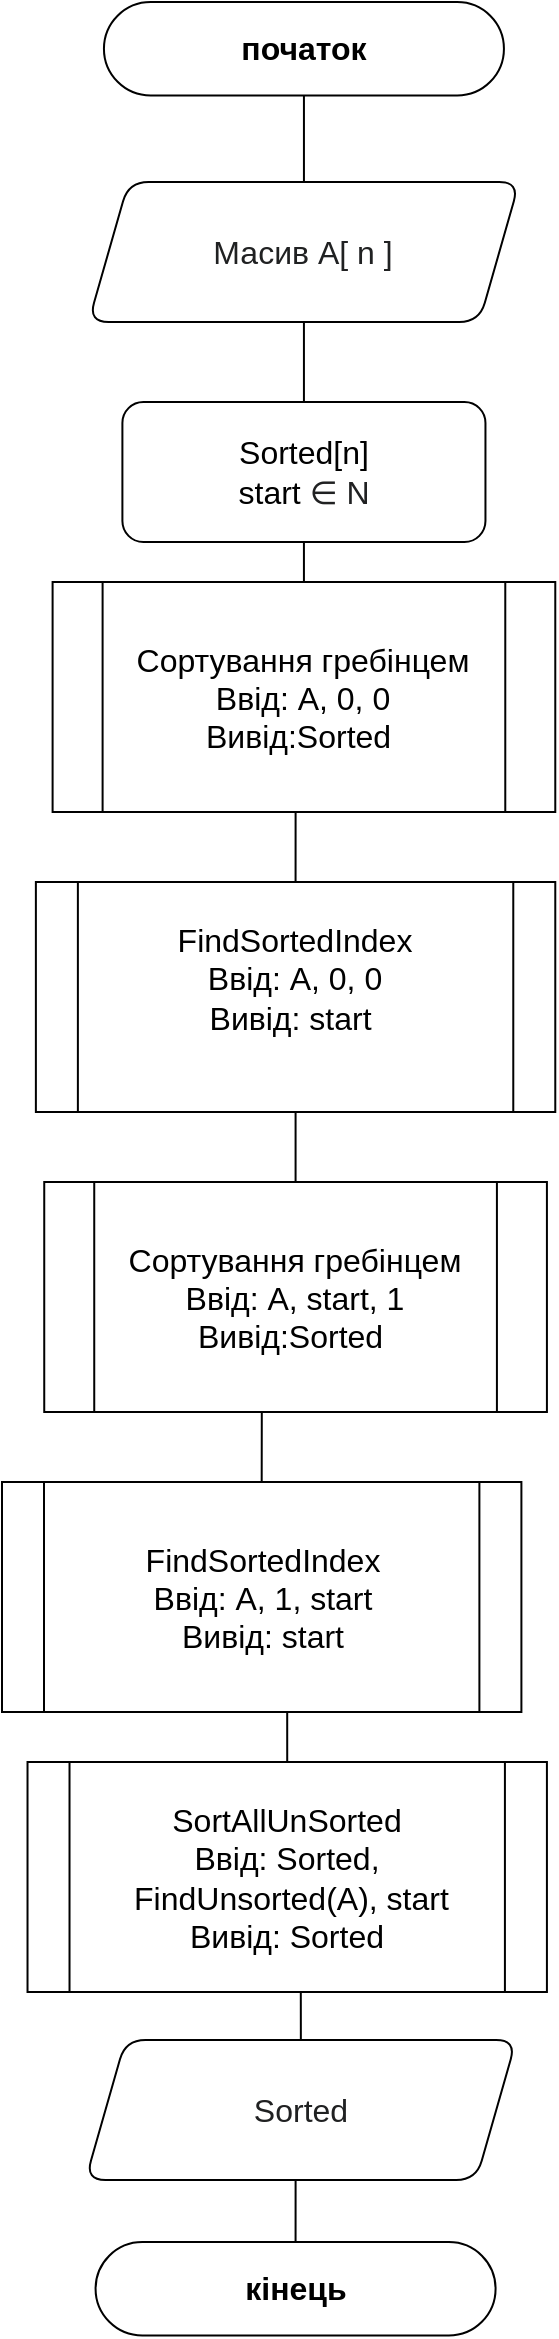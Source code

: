 <mxfile version="15.8.3" type="device" pages="6"><diagram id="v7qvbEWJGnOnqEXv8lKl" name="Головна блок-схема"><mxGraphModel dx="1038" dy="489" grid="1" gridSize="10" guides="1" tooltips="1" connect="1" arrows="1" fold="1" page="1" pageScale="1" pageWidth="827" pageHeight="1169" math="0" shadow="0"><root><mxCell id="0"/><mxCell id="1" parent="0"/><mxCell id="I6eq05XOXSKA2pY9ZQdw-2" value="&lt;span style=&quot;color: rgb(32, 33, 34); font-family: sans-serif; font-size: 16px; background-color: rgb(255, 255, 255);&quot;&gt;Масив A[ n ]&lt;br style=&quot;font-size: 16px;&quot;&gt;&lt;/span&gt;" style="shape=parallelogram;perimeter=parallelogramPerimeter;whiteSpace=wrap;html=1;fixedSize=1;fontSize=16;rounded=1;" parent="1" vertex="1"><mxGeometry x="333.27" y="240" width="215.39" height="70" as="geometry"/></mxCell><mxCell id="Z_QqKi4PvhRimbGDY7ev-5" style="edgeStyle=orthogonalEdgeStyle;rounded=0;orthogonalLoop=1;jettySize=auto;html=1;exitX=0.5;exitY=1;exitDx=0;exitDy=0;endArrow=none;endFill=0;entryX=0.5;entryY=0;entryDx=0;entryDy=0;fontSize=16;" parent="1" source="I6eq05XOXSKA2pY9ZQdw-2" target="rOVUhQNMcTmZL87SxBlB-1" edge="1"><mxGeometry x="130" y="170" as="geometry"><mxPoint x="200" y="370" as="targetPoint"/></mxGeometry></mxCell><mxCell id="_uUyTBkYXA-q6ChZFA5U-2" style="edgeStyle=orthogonalEdgeStyle;rounded=0;orthogonalLoop=1;jettySize=auto;html=1;exitX=0.5;exitY=1;exitDx=0;exitDy=0;entryX=0.5;entryY=0;entryDx=0;entryDy=0;fontSize=16;startArrow=none;startFill=0;endArrow=none;endFill=0;" parent="1" source="I6eq05XOXSKA2pY9ZQdw-15" target="I6eq05XOXSKA2pY9ZQdw-2" edge="1"><mxGeometry relative="1" as="geometry"/></mxCell><mxCell id="I6eq05XOXSKA2pY9ZQdw-15" value="&lt;b style=&quot;font-size: 16px;&quot;&gt;&lt;font style=&quot;font-size: 16px;&quot;&gt;початок&lt;/font&gt;&lt;/b&gt;" style="rounded=1;whiteSpace=wrap;html=1;arcSize=50;fontSize=16;" parent="1" vertex="1"><mxGeometry x="340.97" y="150" width="200" height="46.73" as="geometry"/></mxCell><mxCell id="I6eq05XOXSKA2pY9ZQdw-47" value="&lt;b style=&quot;font-size: 16px;&quot;&gt;&lt;font style=&quot;font-size: 16px;&quot;&gt;кінець&lt;/font&gt;&lt;/b&gt;" style="rounded=1;whiteSpace=wrap;html=1;arcSize=50;fontSize=16;" parent="1" vertex="1"><mxGeometry x="336.79" y="1270" width="200" height="46.73" as="geometry"/></mxCell><mxCell id="JB-dwSP3T8FLa2CrBVYG-2" style="edgeStyle=orthogonalEdgeStyle;rounded=0;sketch=0;orthogonalLoop=1;jettySize=auto;html=1;exitX=0.5;exitY=1;exitDx=0;exitDy=0;entryX=0.5;entryY=0;entryDx=0;entryDy=0;fontSize=16;endArrow=none;endFill=0;" edge="1" parent="1" source="_RZ9qeYkDSMBgdmlrh3Y-1" target="660VOAtLa4mEEYi7xGAn-2"><mxGeometry relative="1" as="geometry"/></mxCell><mxCell id="_RZ9qeYkDSMBgdmlrh3Y-1" value="&lt;font face=&quot;Helvetica&quot; style=&quot;font-size: 16px;&quot;&gt;Cортування гребінцем&lt;/font&gt;&lt;span style=&quot;background-color: rgb(255, 255, 255); font-size: 16px;&quot;&gt;&lt;br style=&quot;font-family: helvetica; font-size: 16px;&quot;&gt;&lt;span style=&quot;font-family: helvetica; font-size: 16px;&quot;&gt;Ввід: A, 0, 0&lt;/span&gt;&lt;br style=&quot;font-family: helvetica; font-size: 16px;&quot;&gt;&lt;span style=&quot;font-family: helvetica; font-size: 16px;&quot;&gt;Вивід:Sorted&amp;nbsp;&lt;/span&gt;&lt;/span&gt;&lt;font face=&quot;Helvetica&quot; style=&quot;font-size: 16px;&quot;&gt;&lt;br style=&quot;font-size: 16px;&quot;&gt;&lt;/font&gt;" style="shape=process;whiteSpace=wrap;html=1;backgroundOutline=1;labelBackgroundColor=#FFFFFF;fontFamily=Comic Sans MS;fontSize=16;" parent="1" vertex="1"><mxGeometry x="315.3" y="440" width="251.34" height="115" as="geometry"/></mxCell><mxCell id="JB-dwSP3T8FLa2CrBVYG-5" style="edgeStyle=orthogonalEdgeStyle;rounded=0;sketch=0;orthogonalLoop=1;jettySize=auto;html=1;exitX=0.5;exitY=1;exitDx=0;exitDy=0;entryX=0.5;entryY=0;entryDx=0;entryDy=0;fontSize=16;endArrow=none;endFill=0;" edge="1" parent="1" source="660VOAtLa4mEEYi7xGAn-2" target="JB-dwSP3T8FLa2CrBVYG-3"><mxGeometry relative="1" as="geometry"/></mxCell><mxCell id="660VOAtLa4mEEYi7xGAn-2" value="&lt;span style=&quot;background-color: rgb(255 , 255 , 255) ; font-size: 16px&quot;&gt;&lt;font face=&quot;helvetica&quot; style=&quot;font-size: 16px&quot;&gt;FindSortedIndex&lt;/font&gt;&lt;br style=&quot;font-size: 16px&quot;&gt;&lt;font face=&quot;helvetica&quot; style=&quot;font-size: 16px&quot;&gt;Ввід: A, 0, 0&lt;/font&gt;&lt;br style=&quot;font-family: &amp;#34;helvetica&amp;#34; ; font-size: 16px&quot;&gt;&lt;span style=&quot;font-size: 16px ; font-family: &amp;#34;helvetica&amp;#34;&quot;&gt;Вивід: start&amp;nbsp;&lt;br style=&quot;font-size: 16px&quot;&gt;&amp;nbsp;&lt;/span&gt;&lt;/span&gt;&lt;font face=&quot;Helvetica&quot; style=&quot;font-size: 16px&quot;&gt;&lt;br style=&quot;font-size: 16px&quot;&gt;&lt;/font&gt;" style="shape=process;whiteSpace=wrap;html=1;backgroundOutline=1;labelBackgroundColor=#FFFFFF;fontFamily=Comic Sans MS;fontSize=16;size=0.079;" vertex="1" parent="1"><mxGeometry x="306.94" y="590" width="259.7" height="115" as="geometry"/></mxCell><mxCell id="JB-dwSP3T8FLa2CrBVYG-1" style="edgeStyle=orthogonalEdgeStyle;rounded=0;sketch=0;orthogonalLoop=1;jettySize=auto;html=1;exitX=0.5;exitY=1;exitDx=0;exitDy=0;entryX=0.5;entryY=0;entryDx=0;entryDy=0;fontSize=16;endArrow=none;endFill=0;" edge="1" parent="1" source="rOVUhQNMcTmZL87SxBlB-1" target="_RZ9qeYkDSMBgdmlrh3Y-1"><mxGeometry relative="1" as="geometry"/></mxCell><mxCell id="rOVUhQNMcTmZL87SxBlB-1" value="&lt;span style=&quot;font-size: 16px;&quot;&gt;Sorted[n]&lt;br style=&quot;font-size: 16px;&quot;&gt;start&amp;nbsp;&lt;/span&gt;&lt;span style=&quot;color: rgb(32, 33, 34); font-family: sans-serif; font-size: 16px;&quot;&gt;∈ N&lt;/span&gt;&lt;span style=&quot;font-size: 16px;&quot;&gt;&lt;br style=&quot;font-size: 16px;&quot;&gt;&lt;/span&gt;" style="rounded=1;whiteSpace=wrap;html=1;fontSize=16;verticalAlign=middle;" vertex="1" parent="1"><mxGeometry x="350.2" y="350" width="181.53" height="70" as="geometry"/></mxCell><mxCell id="JB-dwSP3T8FLa2CrBVYG-6" style="edgeStyle=orthogonalEdgeStyle;rounded=0;sketch=0;orthogonalLoop=1;jettySize=auto;html=1;exitX=0.5;exitY=1;exitDx=0;exitDy=0;entryX=0.5;entryY=0;entryDx=0;entryDy=0;fontSize=16;endArrow=none;endFill=0;" edge="1" parent="1" source="JB-dwSP3T8FLa2CrBVYG-3" target="JB-dwSP3T8FLa2CrBVYG-4"><mxGeometry relative="1" as="geometry"/></mxCell><mxCell id="JB-dwSP3T8FLa2CrBVYG-3" value="&lt;font face=&quot;Helvetica&quot; style=&quot;font-size: 16px;&quot;&gt;Cортування гребінцем&lt;/font&gt;&lt;span style=&quot;background-color: rgb(255, 255, 255); font-size: 16px;&quot;&gt;&lt;br style=&quot;font-family: helvetica; font-size: 16px;&quot;&gt;&lt;span style=&quot;font-family: helvetica; font-size: 16px;&quot;&gt;Ввід: A, start, 1&lt;/span&gt;&lt;br style=&quot;font-family: helvetica; font-size: 16px;&quot;&gt;&lt;span style=&quot;font-family: helvetica; font-size: 16px;&quot;&gt;Вивід:Sorted&amp;nbsp;&lt;/span&gt;&lt;/span&gt;&lt;font face=&quot;Helvetica&quot; style=&quot;font-size: 16px;&quot;&gt;&lt;br style=&quot;font-size: 16px;&quot;&gt;&lt;/font&gt;" style="shape=process;whiteSpace=wrap;html=1;backgroundOutline=1;labelBackgroundColor=#FFFFFF;fontFamily=Comic Sans MS;fontSize=16;" vertex="1" parent="1"><mxGeometry x="311.12" y="740" width="251.34" height="115" as="geometry"/></mxCell><mxCell id="JB-dwSP3T8FLa2CrBVYG-8" style="edgeStyle=orthogonalEdgeStyle;rounded=0;sketch=0;orthogonalLoop=1;jettySize=auto;html=1;exitX=0.5;exitY=1;exitDx=0;exitDy=0;entryX=0.5;entryY=0;entryDx=0;entryDy=0;fontFamily=Helvetica;fontSize=16;endArrow=none;endFill=0;" edge="1" parent="1" source="JB-dwSP3T8FLa2CrBVYG-4" target="JB-dwSP3T8FLa2CrBVYG-7"><mxGeometry relative="1" as="geometry"/></mxCell><mxCell id="JB-dwSP3T8FLa2CrBVYG-4" value="&lt;span style=&quot;background-color: rgb(255 , 255 , 255) ; font-size: 16px&quot;&gt;&lt;font face=&quot;helvetica&quot; style=&quot;font-size: 16px&quot;&gt;FindSortedIndex&lt;/font&gt;&lt;br style=&quot;font-size: 16px&quot;&gt;&lt;font face=&quot;helvetica&quot; style=&quot;font-size: 16px&quot;&gt;Ввід: A, 1, start&lt;/font&gt;&lt;br style=&quot;font-family: &amp;#34;helvetica&amp;#34; ; font-size: 16px&quot;&gt;&lt;span style=&quot;font-size: 16px ; font-family: &amp;#34;helvetica&amp;#34;&quot;&gt;Вивід: start&lt;/span&gt;&lt;/span&gt;&lt;font face=&quot;Helvetica&quot; style=&quot;font-size: 16px&quot;&gt;&lt;br style=&quot;font-size: 16px&quot;&gt;&lt;/font&gt;" style="shape=process;whiteSpace=wrap;html=1;backgroundOutline=1;labelBackgroundColor=#FFFFFF;fontFamily=Comic Sans MS;fontSize=16;size=0.079;" vertex="1" parent="1"><mxGeometry x="290" y="890" width="259.7" height="115" as="geometry"/></mxCell><mxCell id="JB-dwSP3T8FLa2CrBVYG-10" style="edgeStyle=orthogonalEdgeStyle;rounded=0;sketch=0;orthogonalLoop=1;jettySize=auto;html=1;exitX=0.5;exitY=1;exitDx=0;exitDy=0;entryX=0.5;entryY=0;entryDx=0;entryDy=0;fontFamily=Helvetica;fontSize=16;endArrow=none;endFill=0;" edge="1" parent="1" source="JB-dwSP3T8FLa2CrBVYG-7" target="JB-dwSP3T8FLa2CrBVYG-9"><mxGeometry relative="1" as="geometry"/></mxCell><mxCell id="JB-dwSP3T8FLa2CrBVYG-7" value="&lt;font face=&quot;Helvetica&quot; style=&quot;font-size: 16px;&quot;&gt;SortAllUnSorted&lt;br style=&quot;font-size: 16px;&quot;&gt;&lt;/font&gt;&lt;font face=&quot;helvetica&quot; style=&quot;font-size: 16px;&quot;&gt;Ввід: Sorted,&lt;br style=&quot;font-size: 16px;&quot;&gt;&amp;nbsp;FindUnsorted(A), start&lt;/font&gt;&lt;br style=&quot;font-family: helvetica; font-size: 16px;&quot;&gt;&lt;span style=&quot;font-family: helvetica; font-size: 16px;&quot;&gt;Вивід: Sorted&lt;/span&gt;&lt;font face=&quot;Helvetica&quot; style=&quot;font-size: 16px;&quot;&gt;&lt;br style=&quot;font-size: 16px;&quot;&gt;&lt;/font&gt;" style="shape=process;whiteSpace=wrap;html=1;backgroundOutline=1;labelBackgroundColor=#FFFFFF;fontFamily=Comic Sans MS;fontSize=16;size=0.079;" vertex="1" parent="1"><mxGeometry x="302.76" y="1030" width="259.7" height="115" as="geometry"/></mxCell><mxCell id="JB-dwSP3T8FLa2CrBVYG-11" style="edgeStyle=orthogonalEdgeStyle;rounded=0;sketch=0;orthogonalLoop=1;jettySize=auto;html=1;exitX=0.5;exitY=1;exitDx=0;exitDy=0;entryX=0.5;entryY=0;entryDx=0;entryDy=0;fontFamily=Helvetica;fontSize=16;endArrow=none;endFill=0;" edge="1" parent="1" source="JB-dwSP3T8FLa2CrBVYG-9" target="I6eq05XOXSKA2pY9ZQdw-47"><mxGeometry relative="1" as="geometry"/></mxCell><mxCell id="JB-dwSP3T8FLa2CrBVYG-9" value="&lt;span style=&quot;color: rgb(32, 33, 34); font-family: sans-serif; font-size: 16px; background-color: rgb(255, 255, 255);&quot;&gt;Sorted&lt;br style=&quot;font-size: 16px;&quot;&gt;&lt;/span&gt;" style="shape=parallelogram;perimeter=parallelogramPerimeter;whiteSpace=wrap;html=1;fixedSize=1;fontSize=16;rounded=1;" vertex="1" parent="1"><mxGeometry x="331.73" y="1169" width="215.39" height="70" as="geometry"/></mxCell></root></mxGraphModel></diagram><diagram id="0hV5YqmKPaw74Bg0e0Vc" name="Сортування гребінцем"><mxGraphModel dx="2557" dy="815" grid="1" gridSize="10" guides="1" tooltips="1" connect="1" arrows="1" fold="1" page="1" pageScale="1" pageWidth="827" pageHeight="1169" math="0" shadow="0"><root><mxCell id="MbRY0rCdlNREvuUcE_Pa-0"/><mxCell id="MbRY0rCdlNREvuUcE_Pa-1" parent="MbRY0rCdlNREvuUcE_Pa-0"/><mxCell id="MbRY0rCdlNREvuUcE_Pa-2" value="&lt;span style=&quot;color: rgb(32, 33, 34); font-family: sans-serif; background-color: rgb(255, 255, 255); font-size: 17px;&quot;&gt;Масив Unsorted[n]&amp;nbsp;&lt;/span&gt;&lt;span style=&quot;color: rgb(32, 33, 34); font-family: sans-serif; font-size: 17px;&quot;&gt;∈ N&lt;/span&gt;&lt;span style=&quot;color: rgb(32, 33, 34); font-family: sans-serif; background-color: rgb(255, 255, 255); font-size: 17px;&quot;&gt;&lt;br style=&quot;font-size: 17px;&quot;&gt;start&amp;nbsp;&lt;/span&gt;&lt;span style=&quot;color: rgb(32, 33, 34); font-family: sans-serif; font-size: 17px;&quot;&gt;∈ N&lt;/span&gt;&lt;span style=&quot;color: rgb(32, 33, 34); font-family: sans-serif; background-color: rgb(255, 255, 255); font-size: 17px;&quot;&gt;, IsOdd&amp;nbsp;&lt;/span&gt;&lt;span style=&quot;color: rgb(32, 33, 34); font-family: sans-serif; font-size: 17px;&quot;&gt;∈ N&lt;/span&gt;" style="shape=parallelogram;perimeter=parallelogramPerimeter;whiteSpace=wrap;html=1;fixedSize=1;fontSize=17;rounded=1;" parent="MbRY0rCdlNREvuUcE_Pa-1" vertex="1"><mxGeometry x="362.67" y="280" width="224.67" height="80" as="geometry"/></mxCell><mxCell id="MbRY0rCdlNREvuUcE_Pa-4" style="edgeStyle=orthogonalEdgeStyle;rounded=0;orthogonalLoop=1;jettySize=auto;html=1;exitX=0.5;exitY=1;exitDx=0;exitDy=0;entryX=0.5;entryY=0;entryDx=0;entryDy=0;endArrow=none;endFill=0;fontSize=17;" parent="MbRY0rCdlNREvuUcE_Pa-1" source="MbRY0rCdlNREvuUcE_Pa-2" target="IrbEVAjMh20c70JcWQcu-0" edge="1"><mxGeometry x="130" y="220" as="geometry"><mxPoint x="470.32" y="430" as="targetPoint"/></mxGeometry></mxCell><mxCell id="MbRY0rCdlNREvuUcE_Pa-7" style="edgeStyle=orthogonalEdgeStyle;rounded=0;orthogonalLoop=1;jettySize=auto;html=1;exitX=0.5;exitY=1;exitDx=0;exitDy=0;entryX=0.5;entryY=0;entryDx=0;entryDy=0;strokeColor=default;elbow=vertical;endArrow=none;endFill=0;fontSize=17;" parent="MbRY0rCdlNREvuUcE_Pa-1" source="MbRY0rCdlNREvuUcE_Pa-8" target="MbRY0rCdlNREvuUcE_Pa-2" edge="1"><mxGeometry x="118.667" y="220" as="geometry"/></mxCell><mxCell id="MbRY0rCdlNREvuUcE_Pa-8" value="&lt;b style=&quot;font-size: 17px;&quot;&gt;&lt;font style=&quot;font-size: 17px;&quot;&gt;початок&lt;/font&gt;&lt;/b&gt;" style="rounded=1;whiteSpace=wrap;html=1;arcSize=50;fontSize=17;" parent="MbRY0rCdlNREvuUcE_Pa-1" vertex="1"><mxGeometry x="360" y="190" width="230" height="56.73" as="geometry"/></mxCell><mxCell id="MbRY0rCdlNREvuUcE_Pa-10" value="&lt;b style=&quot;font-size: 17px;&quot;&gt;&lt;font style=&quot;font-size: 17px;&quot;&gt;кінець&lt;/font&gt;&lt;/b&gt;" style="rounded=1;whiteSpace=wrap;html=1;arcSize=50;fontSize=17;" parent="MbRY0rCdlNREvuUcE_Pa-1" vertex="1"><mxGeometry x="-210.0" y="905" width="230" height="56.73" as="geometry"/></mxCell><mxCell id="xs4wRfgbphdA3EgKPuUC-1" style="edgeStyle=orthogonalEdgeStyle;rounded=0;orthogonalLoop=1;jettySize=auto;html=1;exitX=0.5;exitY=1;exitDx=0;exitDy=0;endArrow=none;endFill=0;fontSize=17;" edge="1" parent="MbRY0rCdlNREvuUcE_Pa-1" source="IrbEVAjMh20c70JcWQcu-0" target="xs4wRfgbphdA3EgKPuUC-0"><mxGeometry relative="1" as="geometry"/></mxCell><mxCell id="IrbEVAjMh20c70JcWQcu-0" value="&lt;span style=&quot;font-size: 17px;&quot;&gt;Arr[n] = Unsorted&lt;br style=&quot;font-size: 17px;&quot;&gt;gap = n - start, gap&amp;nbsp;&lt;/span&gt;&lt;span style=&quot;color: rgb(32, 33, 34); font-family: sans-serif; font-size: 17px;&quot;&gt;∈ n&lt;/span&gt;&lt;span style=&quot;font-size: 17px;&quot;&gt;&lt;br style=&quot;font-size: 17px;&quot;&gt;sorted = false&lt;br style=&quot;font-size: 17px;&quot;&gt;&lt;/span&gt;" style="rounded=1;whiteSpace=wrap;html=1;fontSize=17;verticalAlign=middle;" vertex="1" parent="MbRY0rCdlNREvuUcE_Pa-1"><mxGeometry x="365" y="390" width="220" height="80" as="geometry"/></mxCell><mxCell id="xs4wRfgbphdA3EgKPuUC-13" value="true" style="edgeStyle=orthogonalEdgeStyle;rounded=0;orthogonalLoop=1;jettySize=auto;html=1;exitX=0;exitY=0.5;exitDx=0;exitDy=0;entryX=0.5;entryY=0;entryDx=0;entryDy=0;endArrow=classic;endFill=1;fontSize=17;" edge="1" parent="MbRY0rCdlNREvuUcE_Pa-1" source="xs4wRfgbphdA3EgKPuUC-0" target="xs4wRfgbphdA3EgKPuUC-2"><mxGeometry x="-0.772" relative="1" as="geometry"><mxPoint as="offset"/></mxGeometry></mxCell><mxCell id="xs4wRfgbphdA3EgKPuUC-14" value="false" style="edgeStyle=orthogonalEdgeStyle;rounded=0;orthogonalLoop=1;jettySize=auto;html=1;exitX=1;exitY=0.5;exitDx=0;exitDy=0;endArrow=none;endFill=0;entryX=1;entryY=0.5;entryDx=0;entryDy=0;fontSize=17;" edge="1" parent="MbRY0rCdlNREvuUcE_Pa-1" source="xs4wRfgbphdA3EgKPuUC-0" target="xs4wRfgbphdA3EgKPuUC-2"><mxGeometry x="-0.901" relative="1" as="geometry"><mxPoint x="460" y="795" as="targetPoint"/><Array as="points"><mxPoint x="630" y="630"/><mxPoint x="630" y="730"/></Array><mxPoint as="offset"/></mxGeometry></mxCell><mxCell id="xs4wRfgbphdA3EgKPuUC-0" value="gap == 1" style="rhombus;whiteSpace=wrap;html=1;verticalAlign=middle;flipV=1;rounded=1;fontSize=17;" vertex="1" parent="MbRY0rCdlNREvuUcE_Pa-1"><mxGeometry x="372.15" y="585" width="205.7" height="90" as="geometry"/></mxCell><mxCell id="xs4wRfgbphdA3EgKPuUC-15" value="false" style="edgeStyle=orthogonalEdgeStyle;rounded=0;orthogonalLoop=1;jettySize=auto;html=1;exitX=1;exitY=0.5;exitDx=0;exitDy=0;endArrow=classic;endFill=1;entryX=0.5;entryY=0;entryDx=0;entryDy=0;fontSize=17;" edge="1" parent="MbRY0rCdlNREvuUcE_Pa-1" source="xs4wRfgbphdA3EgKPuUC-2" target="xs4wRfgbphdA3EgKPuUC-18"><mxGeometry x="-0.773" relative="1" as="geometry"><mxPoint x="480" y="805" as="targetPoint"/><mxPoint as="offset"/></mxGeometry></mxCell><mxCell id="8ol9fUVK0Teue2ZxKdK_-30" value="true" style="edgeStyle=orthogonalEdgeStyle;rounded=0;orthogonalLoop=1;jettySize=auto;html=1;exitX=0;exitY=0.5;exitDx=0;exitDy=0;fontSize=17;endArrow=classic;endFill=1;entryX=0.5;entryY=0;entryDx=0;entryDy=0;" edge="1" parent="MbRY0rCdlNREvuUcE_Pa-1" source="xs4wRfgbphdA3EgKPuUC-2" target="8ol9fUVK0Teue2ZxKdK_-22"><mxGeometry x="-0.733" relative="1" as="geometry"><mxPoint x="-40" y="830" as="targetPoint"/><mxPoint as="offset"/></mxGeometry></mxCell><mxCell id="xs4wRfgbphdA3EgKPuUC-2" value="sorted == true" style="rhombus;whiteSpace=wrap;html=1;verticalAlign=middle;flipV=1;rounded=1;fontSize=17;" vertex="1" parent="MbRY0rCdlNREvuUcE_Pa-1"><mxGeometry x="130" y="685" width="205.7" height="90" as="geometry"/></mxCell><mxCell id="xs4wRfgbphdA3EgKPuUC-20" style="edgeStyle=orthogonalEdgeStyle;rounded=0;orthogonalLoop=1;jettySize=auto;html=1;exitX=0.5;exitY=1;exitDx=0;exitDy=0;entryX=0.5;entryY=0;entryDx=0;entryDy=0;endArrow=none;endFill=0;fontSize=17;" edge="1" parent="MbRY0rCdlNREvuUcE_Pa-1" source="xs4wRfgbphdA3EgKPuUC-18" target="xs4wRfgbphdA3EgKPuUC-19"><mxGeometry relative="1" as="geometry"/></mxCell><mxCell id="xs4wRfgbphdA3EgKPuUC-18" value="&lt;span style=&quot;font-size: 17px;&quot;&gt;gap = gap/1,25&lt;br style=&quot;font-size: 17px;&quot;&gt;sorted = false&lt;br style=&quot;font-size: 17px;&quot;&gt;&lt;/span&gt;" style="rounded=1;whiteSpace=wrap;html=1;fontSize=17;verticalAlign=middle;" vertex="1" parent="MbRY0rCdlNREvuUcE_Pa-1"><mxGeometry x="365" y="805" width="220" height="80" as="geometry"/></mxCell><mxCell id="xs4wRfgbphdA3EgKPuUC-21" value="true" style="edgeStyle=orthogonalEdgeStyle;rounded=0;orthogonalLoop=1;jettySize=auto;html=1;exitX=0;exitY=0.5;exitDx=0;exitDy=0;endArrow=classic;endFill=1;entryX=0.5;entryY=0;entryDx=0;entryDy=0;fontSize=17;" edge="1" parent="MbRY0rCdlNREvuUcE_Pa-1" source="xs4wRfgbphdA3EgKPuUC-19" target="xs4wRfgbphdA3EgKPuUC-22"><mxGeometry x="-0.631" relative="1" as="geometry"><mxPoint x="300" y="1015" as="targetPoint"/><mxPoint as="offset"/></mxGeometry></mxCell><mxCell id="xs4wRfgbphdA3EgKPuUC-25" value="false" style="edgeStyle=orthogonalEdgeStyle;rounded=0;orthogonalLoop=1;jettySize=auto;html=1;exitX=1;exitY=0.5;exitDx=0;exitDy=0;endArrow=classic;endFill=1;entryX=0.5;entryY=0;entryDx=0;entryDy=0;fontSize=17;" edge="1" parent="MbRY0rCdlNREvuUcE_Pa-1" source="xs4wRfgbphdA3EgKPuUC-19" target="4Xnxl2pZSn_KQitgAQYG-0"><mxGeometry x="-0.823" relative="1" as="geometry"><mxPoint x="480" y="1165" as="targetPoint"/><Array as="points"><mxPoint x="650" y="960"/><mxPoint x="650" y="1105"/><mxPoint x="481" y="1105"/></Array><mxPoint as="offset"/></mxGeometry></mxCell><mxCell id="xs4wRfgbphdA3EgKPuUC-19" value="gap &amp;lt; 1" style="rhombus;whiteSpace=wrap;html=1;verticalAlign=middle;flipV=1;rounded=1;fontSize=17;" vertex="1" parent="MbRY0rCdlNREvuUcE_Pa-1"><mxGeometry x="372.15" y="915" width="205.7" height="90" as="geometry"/></mxCell><mxCell id="xs4wRfgbphdA3EgKPuUC-24" style="edgeStyle=orthogonalEdgeStyle;rounded=0;orthogonalLoop=1;jettySize=auto;html=1;exitX=0.5;exitY=1;exitDx=0;exitDy=0;endArrow=classic;endFill=1;entryX=0.5;entryY=0;entryDx=0;entryDy=0;fontSize=17;" edge="1" parent="MbRY0rCdlNREvuUcE_Pa-1" source="xs4wRfgbphdA3EgKPuUC-22" target="4Xnxl2pZSn_KQitgAQYG-0"><mxGeometry relative="1" as="geometry"><mxPoint x="480" y="1165" as="targetPoint"/><Array as="points"><mxPoint x="233" y="1105"/><mxPoint x="481" y="1105"/></Array></mxGeometry></mxCell><mxCell id="xs4wRfgbphdA3EgKPuUC-22" value="&lt;span style=&quot;font-size: 17px;&quot;&gt;gap = 1&lt;br style=&quot;font-size: 17px;&quot;&gt;&lt;/span&gt;" style="rounded=1;whiteSpace=wrap;html=1;fontSize=17;verticalAlign=middle;" vertex="1" parent="MbRY0rCdlNREvuUcE_Pa-1"><mxGeometry x="150.35" y="995" width="165" height="50" as="geometry"/></mxCell><mxCell id="8ol9fUVK0Teue2ZxKdK_-2" value="true" style="edgeStyle=orthogonalEdgeStyle;rounded=0;orthogonalLoop=1;jettySize=auto;html=1;exitX=0;exitY=0.5;exitDx=0;exitDy=0;entryX=0.5;entryY=0;entryDx=0;entryDy=0;endArrow=classic;endFill=1;fontSize=17;" edge="1" parent="MbRY0rCdlNREvuUcE_Pa-1" source="4Xnxl2pZSn_KQitgAQYG-0" target="8ol9fUVK0Teue2ZxKdK_-1"><mxGeometry x="-0.693" relative="1" as="geometry"><mxPoint as="offset"/></mxGeometry></mxCell><mxCell id="8ol9fUVK0Teue2ZxKdK_-26" value="false" style="edgeStyle=orthogonalEdgeStyle;rounded=0;orthogonalLoop=1;jettySize=auto;html=1;exitX=1;exitY=0.5;exitDx=0;exitDy=0;fontSize=17;endArrow=classic;endFill=1;entryX=0;entryY=0.5;entryDx=0;entryDy=0;" edge="1" parent="MbRY0rCdlNREvuUcE_Pa-1" source="4Xnxl2pZSn_KQitgAQYG-0" target="8ol9fUVK0Teue2ZxKdK_-27"><mxGeometry relative="1" as="geometry"><mxPoint x="660" y="1245.286" as="targetPoint"/></mxGeometry></mxCell><mxCell id="4Xnxl2pZSn_KQitgAQYG-0" value="i = start; i &amp;lt; n - gap; i = i+1&amp;nbsp;" style="shape=hexagon;perimeter=hexagonPerimeter2;whiteSpace=wrap;html=1;fixedSize=1;size=30;fontSize=17;rounded=1;arcSize=6;" vertex="1" parent="MbRY0rCdlNREvuUcE_Pa-1"><mxGeometry x="371.77" y="1210" width="218.23" height="70" as="geometry"/></mxCell><mxCell id="8ol9fUVK0Teue2ZxKdK_-4" value="true" style="edgeStyle=orthogonalEdgeStyle;rounded=0;orthogonalLoop=1;jettySize=auto;html=1;exitX=0;exitY=0.5;exitDx=0;exitDy=0;endArrow=classic;endFill=1;entryX=0.5;entryY=0;entryDx=0;entryDy=0;fontSize=17;" edge="1" parent="MbRY0rCdlNREvuUcE_Pa-1" source="8ol9fUVK0Teue2ZxKdK_-0" target="8ol9fUVK0Teue2ZxKdK_-5"><mxGeometry x="-0.848" relative="1" as="geometry"><mxPoint x="-10" y="1525" as="targetPoint"/><mxPoint x="-1" as="offset"/></mxGeometry></mxCell><mxCell id="8ol9fUVK0Teue2ZxKdK_-17" value="false" style="edgeStyle=orthogonalEdgeStyle;rounded=0;orthogonalLoop=1;jettySize=auto;html=1;exitX=1;exitY=0.5;exitDx=0;exitDy=0;fontSize=17;endArrow=none;endFill=0;" edge="1" parent="MbRY0rCdlNREvuUcE_Pa-1" source="8ol9fUVK0Teue2ZxKdK_-0"><mxGeometry x="-0.95" relative="1" as="geometry"><mxPoint x="-210" y="1995" as="targetPoint"/><Array as="points"><mxPoint x="370" y="1435"/><mxPoint x="370" y="1995"/><mxPoint x="-190" y="1995"/></Array><mxPoint x="-1" as="offset"/></mxGeometry></mxCell><mxCell id="8ol9fUVK0Teue2ZxKdK_-0" value="Sort == true" style="rhombus;whiteSpace=wrap;html=1;verticalAlign=middle;flipV=1;rounded=1;fontSize=17;" vertex="1" parent="MbRY0rCdlNREvuUcE_Pa-1"><mxGeometry x="100" y="1385" width="210" height="100" as="geometry"/></mxCell><mxCell id="8ol9fUVK0Teue2ZxKdK_-3" style="edgeStyle=orthogonalEdgeStyle;rounded=0;orthogonalLoop=1;jettySize=auto;html=1;exitX=0.5;exitY=1;exitDx=0;exitDy=0;entryX=0.5;entryY=0;entryDx=0;entryDy=0;endArrow=none;endFill=0;fontSize=17;" edge="1" parent="MbRY0rCdlNREvuUcE_Pa-1" source="8ol9fUVK0Teue2ZxKdK_-1" target="8ol9fUVK0Teue2ZxKdK_-0"><mxGeometry relative="1" as="geometry"/></mxCell><mxCell id="8ol9fUVK0Teue2ZxKdK_-1" value="IfSort&lt;br style=&quot;font-size: 17px;&quot;&gt;Ввід: Arr[i+gap], N,IsOdd&lt;br style=&quot;font-size: 17px&quot;&gt;Вивід:Sort&amp;nbsp;" style="shape=process;whiteSpace=wrap;html=1;backgroundOutline=1;fontSize=17;" vertex="1" parent="MbRY0rCdlNREvuUcE_Pa-1"><mxGeometry x="75" y="1275" width="260" height="85" as="geometry"/></mxCell><mxCell id="8ol9fUVK0Teue2ZxKdK_-7" value="false" style="edgeStyle=orthogonalEdgeStyle;rounded=0;orthogonalLoop=1;jettySize=auto;html=1;exitX=1;exitY=0.5;exitDx=0;exitDy=0;endArrow=classic;endFill=1;fontSize=17;" edge="1" parent="MbRY0rCdlNREvuUcE_Pa-1" source="8ol9fUVK0Teue2ZxKdK_-5" target="8ol9fUVK0Teue2ZxKdK_-10"><mxGeometry x="-0.692" relative="1" as="geometry"><mxPoint x="-1" as="offset"/></mxGeometry></mxCell><mxCell id="8ol9fUVK0Teue2ZxKdK_-8" value="true" style="edgeStyle=orthogonalEdgeStyle;rounded=0;orthogonalLoop=1;jettySize=auto;html=1;exitX=0;exitY=0.5;exitDx=0;exitDy=0;endArrow=none;endFill=0;fontSize=17;" edge="1" parent="MbRY0rCdlNREvuUcE_Pa-1" source="8ol9fUVK0Teue2ZxKdK_-5"><mxGeometry x="-0.934" relative="1" as="geometry"><mxPoint x="-220" y="1735" as="targetPoint"/><Array as="points"><mxPoint x="-490" y="1525"/><mxPoint x="-490" y="1735"/></Array><mxPoint as="offset"/></mxGeometry></mxCell><mxCell id="8ol9fUVK0Teue2ZxKdK_-5" value="Arr[i+gap] &amp;gt;Arr[i]" style="rhombus;whiteSpace=wrap;html=1;verticalAlign=middle;flipV=1;rounded=1;fontSize=17;" vertex="1" parent="MbRY0rCdlNREvuUcE_Pa-1"><mxGeometry x="-360" y="1475" width="210" height="100" as="geometry"/></mxCell><mxCell id="8ol9fUVK0Teue2ZxKdK_-9" style="edgeStyle=orthogonalEdgeStyle;rounded=0;orthogonalLoop=1;jettySize=auto;html=1;exitX=0;exitY=0.5;exitDx=0;exitDy=0;endArrow=classic;endFill=1;entryX=0.5;entryY=0;entryDx=0;entryDy=0;fontSize=17;" edge="1" parent="MbRY0rCdlNREvuUcE_Pa-1" source="8ol9fUVK0Teue2ZxKdK_-6" target="8ol9fUVK0Teue2ZxKdK_-14"><mxGeometry relative="1" as="geometry"><mxPoint x="-450" y="1755" as="targetPoint"/><Array as="points"><mxPoint x="-490" y="1735"/><mxPoint x="-490" y="1775"/></Array></mxGeometry></mxCell><mxCell id="8ol9fUVK0Teue2ZxKdK_-33" value="true" style="edgeLabel;html=1;align=center;verticalAlign=middle;resizable=0;points=[];fontSize=17;" vertex="1" connectable="0" parent="8ol9fUVK0Teue2ZxKdK_-9"><mxGeometry x="-0.496" y="3" relative="1" as="geometry"><mxPoint x="78" y="-3" as="offset"/></mxGeometry></mxCell><mxCell id="8ol9fUVK0Teue2ZxKdK_-15" value="false" style="edgeStyle=orthogonalEdgeStyle;rounded=0;orthogonalLoop=1;jettySize=auto;html=1;exitX=1;exitY=0.5;exitDx=0;exitDy=0;fontSize=17;endArrow=none;endFill=0;" edge="1" parent="MbRY0rCdlNREvuUcE_Pa-1" source="8ol9fUVK0Teue2ZxKdK_-6"><mxGeometry x="-0.909" relative="1" as="geometry"><mxPoint x="-190" y="1995" as="targetPoint"/><Array as="points"><mxPoint x="150" y="1735"/><mxPoint x="150" y="1995"/></Array><mxPoint x="1" as="offset"/></mxGeometry></mxCell><mxCell id="8ol9fUVK0Teue2ZxKdK_-6" value="Sort == false" style="rhombus;whiteSpace=wrap;html=1;verticalAlign=middle;flipV=1;rounded=1;fontSize=17;" vertex="1" parent="MbRY0rCdlNREvuUcE_Pa-1"><mxGeometry x="-120" y="1685" width="210" height="100" as="geometry"/></mxCell><mxCell id="8ol9fUVK0Teue2ZxKdK_-11" style="edgeStyle=orthogonalEdgeStyle;rounded=0;orthogonalLoop=1;jettySize=auto;html=1;exitX=0.5;exitY=1;exitDx=0;exitDy=0;entryX=0.5;entryY=0;entryDx=0;entryDy=0;endArrow=none;endFill=0;fontSize=17;" edge="1" parent="MbRY0rCdlNREvuUcE_Pa-1" source="8ol9fUVK0Teue2ZxKdK_-10" target="8ol9fUVK0Teue2ZxKdK_-6"><mxGeometry relative="1" as="geometry"/></mxCell><mxCell id="8ol9fUVK0Teue2ZxKdK_-10" value="IfSort:&lt;br style=&quot;font-size: 17px;&quot;&gt;Ввід: Arr[i], N,IsOdd&lt;br style=&quot;font-size: 17px&quot;&gt;Вивід:Sort&amp;nbsp;" style="shape=process;whiteSpace=wrap;html=1;backgroundOutline=1;fontSize=17;" vertex="1" parent="MbRY0rCdlNREvuUcE_Pa-1"><mxGeometry x="-130" y="1585" width="230" height="70" as="geometry"/></mxCell><mxCell id="8ol9fUVK0Teue2ZxKdK_-16" style="edgeStyle=orthogonalEdgeStyle;rounded=0;orthogonalLoop=1;jettySize=auto;html=1;exitX=0.5;exitY=1;exitDx=0;exitDy=0;fontSize=17;endArrow=classic;endFill=1;entryX=0.5;entryY=0;entryDx=0;entryDy=0;" edge="1" parent="MbRY0rCdlNREvuUcE_Pa-1" source="8ol9fUVK0Teue2ZxKdK_-14" target="8ol9fUVK0Teue2ZxKdK_-18"><mxGeometry relative="1" as="geometry"><mxPoint x="-190" y="2075" as="targetPoint"/></mxGeometry></mxCell><mxCell id="8ol9fUVK0Teue2ZxKdK_-14" value="&lt;span style=&quot;font-size: 16px;&quot;&gt;temp = Arr [ i ]&lt;br style=&quot;font-size: 16px;&quot;&gt;Arr [ i ]&amp;nbsp; = Arr [ i + gap ]&lt;br style=&quot;font-size: 16px;&quot;&gt;Arr [ i + gap ] = temp&lt;br style=&quot;font-size: 16px;&quot;&gt;sorted =false&amp;nbsp;&lt;br style=&quot;font-size: 16px;&quot;&gt;&lt;/span&gt;" style="rounded=1;whiteSpace=wrap;html=1;fontSize=16;verticalAlign=middle;" vertex="1" parent="MbRY0rCdlNREvuUcE_Pa-1"><mxGeometry x="-600" y="1795" width="220" height="120" as="geometry"/></mxCell><mxCell id="8ol9fUVK0Teue2ZxKdK_-18" value="1" style="ellipse;whiteSpace=wrap;html=1;aspect=fixed;fontSize=17;" vertex="1" parent="MbRY0rCdlNREvuUcE_Pa-1"><mxGeometry x="-220" y="2075" width="70" height="70" as="geometry"/></mxCell><mxCell id="8ol9fUVK0Teue2ZxKdK_-21" style="edgeStyle=orthogonalEdgeStyle;rounded=0;orthogonalLoop=1;jettySize=auto;html=1;exitX=1;exitY=0.5;exitDx=0;exitDy=0;fontSize=17;endArrow=classic;endFill=1;" edge="1" parent="MbRY0rCdlNREvuUcE_Pa-1" source="8ol9fUVK0Teue2ZxKdK_-20"><mxGeometry relative="1" as="geometry"><mxPoint x="480" y="1165.333" as="targetPoint"/></mxGeometry></mxCell><mxCell id="8ol9fUVK0Teue2ZxKdK_-20" value="1" style="ellipse;whiteSpace=wrap;html=1;aspect=fixed;fontSize=17;" vertex="1" parent="MbRY0rCdlNREvuUcE_Pa-1"><mxGeometry x="305" y="1135" width="60" height="60" as="geometry"/></mxCell><mxCell id="8ol9fUVK0Teue2ZxKdK_-24" style="edgeStyle=orthogonalEdgeStyle;rounded=0;orthogonalLoop=1;jettySize=auto;html=1;exitX=0.5;exitY=1;exitDx=0;exitDy=0;entryX=0.5;entryY=0;entryDx=0;entryDy=0;fontSize=17;endArrow=none;endFill=0;" edge="1" parent="MbRY0rCdlNREvuUcE_Pa-1" source="8ol9fUVK0Teue2ZxKdK_-22" target="MbRY0rCdlNREvuUcE_Pa-10"><mxGeometry relative="1" as="geometry"/></mxCell><mxCell id="8ol9fUVK0Teue2ZxKdK_-22" value="&lt;font color=&quot;#202122&quot; face=&quot;sans-serif&quot; style=&quot;font-size: 17px;&quot;&gt;&lt;span style=&quot;background-color: rgb(255, 255, 255); font-size: 17px;&quot;&gt;Arr[N]&lt;/span&gt;&lt;/font&gt;" style="shape=parallelogram;perimeter=parallelogramPerimeter;whiteSpace=wrap;html=1;fixedSize=1;fontSize=17;rounded=1;" vertex="1" parent="MbRY0rCdlNREvuUcE_Pa-1"><mxGeometry x="-200" y="805" width="210" height="70" as="geometry"/></mxCell><mxCell id="8ol9fUVK0Teue2ZxKdK_-27" value="2" style="ellipse;whiteSpace=wrap;html=1;aspect=fixed;fontSize=17;" vertex="1" parent="MbRY0rCdlNREvuUcE_Pa-1"><mxGeometry x="700" y="1215" width="60" height="60" as="geometry"/></mxCell><mxCell id="8ol9fUVK0Teue2ZxKdK_-29" style="edgeStyle=orthogonalEdgeStyle;rounded=0;orthogonalLoop=1;jettySize=auto;html=1;exitX=1;exitY=0.5;exitDx=0;exitDy=0;fontSize=17;endArrow=classic;endFill=1;entryX=0.5;entryY=0;entryDx=0;entryDy=0;" edge="1" parent="MbRY0rCdlNREvuUcE_Pa-1" source="8ol9fUVK0Teue2ZxKdK_-28" target="xs4wRfgbphdA3EgKPuUC-0"><mxGeometry relative="1" as="geometry"><mxPoint x="480" y="539.571" as="targetPoint"/></mxGeometry></mxCell><mxCell id="8ol9fUVK0Teue2ZxKdK_-28" value="2" style="ellipse;whiteSpace=wrap;html=1;aspect=fixed;fontSize=17;" vertex="1" parent="MbRY0rCdlNREvuUcE_Pa-1"><mxGeometry x="320" y="510" width="60" height="60" as="geometry"/></mxCell></root></mxGraphModel></diagram><diagram id="5uHLBAABamJIL1imY-xN" name="IfSort"><mxGraphModel dx="2310" dy="699" grid="1" gridSize="10" guides="1" tooltips="1" connect="1" arrows="1" fold="1" page="1" pageScale="1" pageWidth="827" pageHeight="1169" math="0" shadow="0"><root><mxCell id="gp6SVeB4-9ifxsV2cy0X-0"/><mxCell id="gp6SVeB4-9ifxsV2cy0X-1" parent="gp6SVeB4-9ifxsV2cy0X-0"/><mxCell id="ebZQoLhH2qa7Q5iUD_U2-0" value="a&amp;nbsp;&lt;span style=&quot;color: rgb(32, 33, 34); font-family: sans-serif; font-size: 17px;&quot;&gt;∈ N&lt;/span&gt;&lt;br style=&quot;font-size: 17px;&quot;&gt;&amp;nbsp;n&amp;nbsp;&lt;span style=&quot;color: rgb(32, 33, 34); font-family: sans-serif; font-size: 17px;&quot;&gt;∈ N&amp;nbsp;&lt;/span&gt;&lt;br style=&quot;font-size: 17px;&quot;&gt;IsOdd&amp;nbsp;&lt;span style=&quot;color: rgb(32, 33, 34); font-family: sans-serif; font-size: 17px;&quot;&gt;∈ N&lt;br style=&quot;font-size: 17px;&quot;&gt;result = false&lt;br style=&quot;font-size: 17px;&quot;&gt;&lt;/span&gt;" style="shape=parallelogram;perimeter=parallelogramPerimeter;whiteSpace=wrap;html=1;fixedSize=1;fontSize=17;rounded=1;" parent="gp6SVeB4-9ifxsV2cy0X-1" vertex="1"><mxGeometry x="352.98" y="270" width="234.67" height="90" as="geometry"/></mxCell><mxCell id="ebZQoLhH2qa7Q5iUD_U2-2" style="edgeStyle=orthogonalEdgeStyle;rounded=0;orthogonalLoop=1;jettySize=auto;html=1;exitX=0.5;exitY=1;exitDx=0;exitDy=0;entryX=0.5;entryY=0;entryDx=0;entryDy=0;endArrow=none;endFill=0;fontSize=17;" parent="gp6SVeB4-9ifxsV2cy0X-1" source="ebZQoLhH2qa7Q5iUD_U2-0" target="a8VrNXzhjXt-PD821nDn-1" edge="1"><mxGeometry x="130" y="170" as="geometry"><mxPoint x="470.315" y="370" as="targetPoint"/></mxGeometry></mxCell><mxCell id="ebZQoLhH2qa7Q5iUD_U2-9" style="edgeStyle=orthogonalEdgeStyle;rounded=0;orthogonalLoop=1;jettySize=auto;html=1;exitX=0.5;exitY=1;exitDx=0;exitDy=0;entryX=0.5;entryY=0;entryDx=0;entryDy=0;strokeColor=default;elbow=vertical;endArrow=none;endFill=0;fontSize=17;" parent="gp6SVeB4-9ifxsV2cy0X-1" source="ebZQoLhH2qa7Q5iUD_U2-10" target="ebZQoLhH2qa7Q5iUD_U2-0" edge="1"><mxGeometry x="118.667" y="170" as="geometry"><Array as="points"><mxPoint x="470" y="167"/><mxPoint x="470" y="198"/></Array></mxGeometry></mxCell><mxCell id="ebZQoLhH2qa7Q5iUD_U2-10" value="&lt;b style=&quot;font-size: 17px;&quot;&gt;&lt;font style=&quot;font-size: 17px;&quot;&gt;початок&lt;/font&gt;&lt;/b&gt;" style="rounded=1;whiteSpace=wrap;html=1;arcSize=50;fontSize=17;" parent="gp6SVeB4-9ifxsV2cy0X-1" vertex="1"><mxGeometry x="357.65" y="160" width="230" height="56.73" as="geometry"/></mxCell><mxCell id="ebZQoLhH2qa7Q5iUD_U2-12" value="false" style="rounded=0;orthogonalLoop=1;jettySize=auto;html=1;startArrow=none;startFill=0;endArrow=classic;endFill=1;strokeColor=default;edgeStyle=orthogonalEdgeStyle;fontSize=17;exitX=1;exitY=0.5;exitDx=0;exitDy=0;entryX=0.5;entryY=0;entryDx=0;entryDy=0;" parent="gp6SVeB4-9ifxsV2cy0X-1" source="a8VrNXzhjXt-PD821nDn-1" target="cMDN0MSTDYURVabVzG62-5" edge="1"><mxGeometry as="geometry"><mxPoint x="790" y="600" as="targetPoint"/><mxPoint x="73" y="-145" as="offset"/><mxPoint x="540" y="690" as="sourcePoint"/><Array as="points"><mxPoint x="680" y="440"/><mxPoint x="680" y="680"/><mxPoint x="470" y="680"/></Array></mxGeometry></mxCell><mxCell id="ebZQoLhH2qa7Q5iUD_U2-13" value="&lt;b style=&quot;font-size: 17px;&quot;&gt;&lt;font style=&quot;font-size: 17px;&quot;&gt;кінець&lt;/font&gt;&lt;/b&gt;" style="rounded=1;whiteSpace=wrap;html=1;arcSize=50;fontSize=17;" parent="gp6SVeB4-9ifxsV2cy0X-1" vertex="1"><mxGeometry x="357.65" y="850" width="230" height="56.73" as="geometry"/></mxCell><mxCell id="cMDN0MSTDYURVabVzG62-2" value="true" style="edgeStyle=orthogonalEdgeStyle;rounded=0;orthogonalLoop=1;jettySize=auto;html=1;exitX=0;exitY=0.5;exitDx=0;exitDy=0;entryX=0.5;entryY=0;entryDx=0;entryDy=0;fontSize=17;endArrow=classic;endFill=1;" edge="1" parent="gp6SVeB4-9ifxsV2cy0X-1" source="a8VrNXzhjXt-PD821nDn-1" target="cMDN0MSTDYURVabVzG62-1"><mxGeometry x="-0.404" relative="1" as="geometry"><mxPoint as="offset"/></mxGeometry></mxCell><mxCell id="a8VrNXzhjXt-PD821nDn-1" value="a % 2 == IsOdd" style="rhombus;whiteSpace=wrap;html=1;verticalAlign=middle;flipV=1;rounded=1;fontSize=17;" parent="gp6SVeB4-9ifxsV2cy0X-1" vertex="1"><mxGeometry x="376.64" y="390" width="187.34" height="100" as="geometry"/></mxCell><mxCell id="cMDN0MSTDYURVabVzG62-0" value="false" style="rounded=0;orthogonalLoop=1;jettySize=auto;html=1;startArrow=none;startFill=0;endArrow=classic;endFill=1;strokeColor=default;edgeStyle=orthogonalEdgeStyle;fontSize=17;exitX=1;exitY=0.5;exitDx=0;exitDy=0;entryX=0.5;entryY=0;entryDx=0;entryDy=0;" edge="1" parent="gp6SVeB4-9ifxsV2cy0X-1" source="cMDN0MSTDYURVabVzG62-1" target="cMDN0MSTDYURVabVzG62-5"><mxGeometry as="geometry"><mxPoint x="570" y="680" as="targetPoint"/><mxPoint x="-14" y="-95" as="offset"/><mxPoint x="550" y="700" as="sourcePoint"/><Array as="points"><mxPoint x="580" y="540"/><mxPoint x="580" y="680"/><mxPoint x="470" y="680"/></Array></mxGeometry></mxCell><mxCell id="cMDN0MSTDYURVabVzG62-6" value="true" style="edgeStyle=orthogonalEdgeStyle;rounded=0;orthogonalLoop=1;jettySize=auto;html=1;exitX=0;exitY=0.5;exitDx=0;exitDy=0;fontSize=17;endArrow=classic;endFill=1;entryX=0.5;entryY=0;entryDx=0;entryDy=0;" edge="1" parent="gp6SVeB4-9ifxsV2cy0X-1" source="cMDN0MSTDYURVabVzG62-1" target="GjIcNQ7NaBZrLamk8xjP-0"><mxGeometry x="-0.667" relative="1" as="geometry"><mxPoint x="120" y="600" as="targetPoint"/><mxPoint as="offset"/></mxGeometry></mxCell><mxCell id="cMDN0MSTDYURVabVzG62-1" value="a % N == IsOdd" style="rhombus;whiteSpace=wrap;html=1;verticalAlign=middle;flipV=1;rounded=1;fontSize=17;" vertex="1" parent="gp6SVeB4-9ifxsV2cy0X-1"><mxGeometry x="210.0" y="490" width="187.34" height="100" as="geometry"/></mxCell><mxCell id="GjIcNQ7NaBZrLamk8xjP-2" style="edgeStyle=orthogonalEdgeStyle;rounded=0;orthogonalLoop=1;jettySize=auto;html=1;exitX=0.5;exitY=1;exitDx=0;exitDy=0;entryX=0.5;entryY=0;entryDx=0;entryDy=0;fontSize=17;endArrow=none;endFill=0;" edge="1" parent="gp6SVeB4-9ifxsV2cy0X-1" source="cMDN0MSTDYURVabVzG62-5" target="ebZQoLhH2qa7Q5iUD_U2-13"><mxGeometry relative="1" as="geometry"/></mxCell><mxCell id="cMDN0MSTDYURVabVzG62-5" value="&lt;span style=&quot;color: rgb(32 , 33 , 34) ; font-family: sans-serif ; font-size: 17px&quot;&gt;result&lt;br style=&quot;font-size: 17px&quot;&gt;&lt;/span&gt;" style="shape=parallelogram;perimeter=parallelogramPerimeter;whiteSpace=wrap;html=1;fixedSize=1;fontSize=17;rounded=1;" vertex="1" parent="gp6SVeB4-9ifxsV2cy0X-1"><mxGeometry x="352.97" y="730" width="234.67" height="90" as="geometry"/></mxCell><mxCell id="GjIcNQ7NaBZrLamk8xjP-1" style="edgeStyle=orthogonalEdgeStyle;rounded=0;orthogonalLoop=1;jettySize=auto;html=1;exitX=0.5;exitY=1;exitDx=0;exitDy=0;fontSize=17;endArrow=classic;endFill=1;" edge="1" parent="gp6SVeB4-9ifxsV2cy0X-1" source="GjIcNQ7NaBZrLamk8xjP-0" target="cMDN0MSTDYURVabVzG62-5"><mxGeometry relative="1" as="geometry"/></mxCell><mxCell id="GjIcNQ7NaBZrLamk8xjP-0" value="&lt;span style=&quot;font-size: 17px&quot;&gt;result = true&lt;br style=&quot;font-size: 17px&quot;&gt;&lt;/span&gt;" style="rounded=1;whiteSpace=wrap;html=1;fontSize=17;verticalAlign=middle;" vertex="1" parent="gp6SVeB4-9ifxsV2cy0X-1"><mxGeometry x="-20" y="580" width="180" height="50" as="geometry"/></mxCell></root></mxGraphModel></diagram><diagram id="MgmQdjuEEWI76qaj_Wh6" name="FindSortedIndex"><mxGraphModel dx="3422" dy="1223" grid="1" gridSize="10" guides="1" tooltips="1" connect="1" arrows="1" fold="1" page="1" pageScale="1" pageWidth="827" pageHeight="1169" math="0" shadow="0"><root><mxCell id="BqGAH7HYDc-2ne7siG_3-0"/><mxCell id="BqGAH7HYDc-2ne7siG_3-1" parent="BqGAH7HYDc-2ne7siG_3-0"/><mxCell id="BqGAH7HYDc-2ne7siG_3-2" value="&lt;span style=&quot;background-color: rgb(255, 255, 255); font-size: 17px;&quot;&gt;A[n], IsOdd&amp;nbsp;&lt;/span&gt;&lt;span style=&quot;color: rgb(32 , 33 , 34) ; font-family: sans-serif ; font-size: 17px&quot;&gt;∈ N,&lt;br style=&quot;font-size: 17px;&quot;&gt;start&amp;nbsp;&lt;/span&gt;&lt;span style=&quot;color: rgb(32 , 33 , 34) ; font-family: sans-serif ; font-size: 17px&quot;&gt;∈ N&lt;/span&gt;" style="shape=parallelogram;perimeter=parallelogramPerimeter;whiteSpace=wrap;html=1;fixedSize=1;fontSize=17;rounded=1;" parent="BqGAH7HYDc-2ne7siG_3-1" vertex="1"><mxGeometry x="352.98" y="230" width="234.67" height="90" as="geometry"/></mxCell><mxCell id="BqGAH7HYDc-2ne7siG_3-3" value="&lt;div&gt;count = start&lt;/div&gt;" style="rounded=1;whiteSpace=wrap;html=1;fontSize=14;" parent="BqGAH7HYDc-2ne7siG_3-1" vertex="1"><mxGeometry x="365.96" y="370" width="208.7" height="50" as="geometry"/></mxCell><mxCell id="BqGAH7HYDc-2ne7siG_3-4" style="edgeStyle=orthogonalEdgeStyle;rounded=0;orthogonalLoop=1;jettySize=auto;html=1;exitX=0.5;exitY=1;exitDx=0;exitDy=0;entryX=0.5;entryY=0;entryDx=0;entryDy=0;endArrow=none;endFill=0;" parent="BqGAH7HYDc-2ne7siG_3-1" source="BqGAH7HYDc-2ne7siG_3-2" target="BqGAH7HYDc-2ne7siG_3-3" edge="1"><mxGeometry x="130" y="170" as="geometry"/></mxCell><mxCell id="BqGAH7HYDc-2ne7siG_3-6" style="edgeStyle=orthogonalEdgeStyle;rounded=0;orthogonalLoop=1;jettySize=auto;html=1;endArrow=none;endFill=0;exitX=0.5;exitY=0;exitDx=0;exitDy=0;" parent="BqGAH7HYDc-2ne7siG_3-1" source="q3UqaLEofF-lOJ70307N-2" target="BqGAH7HYDc-2ne7siG_3-3" edge="1"><mxGeometry x="130" y="170" as="geometry"><mxPoint x="470" y="480" as="sourcePoint"/></mxGeometry></mxCell><mxCell id="BqGAH7HYDc-2ne7siG_3-7" style="edgeStyle=orthogonalEdgeStyle;rounded=0;orthogonalLoop=1;jettySize=auto;html=1;exitX=0.5;exitY=1;exitDx=0;exitDy=0;entryX=0.5;entryY=0;entryDx=0;entryDy=0;elbow=vertical;endArrow=none;endFill=0;fontSize=14;" parent="BqGAH7HYDc-2ne7siG_3-1" source="BqGAH7HYDc-2ne7siG_3-8" target="BqGAH7HYDc-2ne7siG_3-2" edge="1"><mxGeometry x="118.667" y="170" as="geometry"><Array as="points"><mxPoint x="470" y="167"/><mxPoint x="470" y="198"/></Array></mxGeometry></mxCell><mxCell id="BqGAH7HYDc-2ne7siG_3-8" value="&lt;b style=&quot;font-size: 14px;&quot;&gt;&lt;font style=&quot;font-size: 14px;&quot;&gt;початок&lt;/font&gt;&lt;/b&gt;" style="rounded=1;whiteSpace=wrap;html=1;arcSize=50;fontSize=14;" parent="BqGAH7HYDc-2ne7siG_3-1" vertex="1"><mxGeometry x="360" y="140" width="230" height="56.73" as="geometry"/></mxCell><mxCell id="BqGAH7HYDc-2ne7siG_3-10" value="&lt;b style=&quot;font-size: 14px;&quot;&gt;&lt;font style=&quot;font-size: 14px;&quot;&gt;кінець&lt;/font&gt;&lt;/b&gt;" style="rounded=1;whiteSpace=wrap;html=1;arcSize=50;fontSize=14;" parent="BqGAH7HYDc-2ne7siG_3-1" vertex="1"><mxGeometry x="344.03" y="800" width="230" height="56.73" as="geometry"/></mxCell><mxCell id="AdKJpQys3p2ugXPhDTCk-5" style="edgeStyle=orthogonalEdgeStyle;rounded=0;orthogonalLoop=1;jettySize=auto;html=1;exitX=0.5;exitY=1;exitDx=0;exitDy=0;entryX=0.5;entryY=0;entryDx=0;entryDy=0;fontFamily=Helvetica;endArrow=none;endFill=0;" parent="BqGAH7HYDc-2ne7siG_3-1" source="AdKJpQys3p2ugXPhDTCk-2" target="BqGAH7HYDc-2ne7siG_3-10" edge="1"><mxGeometry relative="1" as="geometry"/></mxCell><mxCell id="AdKJpQys3p2ugXPhDTCk-2" value="count" style="shape=parallelogram;perimeter=parallelogramPerimeter;whiteSpace=wrap;html=1;fixedSize=1;fontSize=14;rounded=1;" parent="BqGAH7HYDc-2ne7siG_3-1" vertex="1"><mxGeometry x="360" y="720" width="198.07" height="51.06" as="geometry"/></mxCell><mxCell id="q3UqaLEofF-lOJ70307N-0" value="true" style="edgeStyle=orthogonalEdgeStyle;rounded=0;orthogonalLoop=1;jettySize=auto;html=1;exitX=0;exitY=0.5;exitDx=0;exitDy=0;endArrow=classic;endFill=1;fontSize=17;entryX=0.5;entryY=0;entryDx=0;entryDy=0;" edge="1" parent="BqGAH7HYDc-2ne7siG_3-1" source="q3UqaLEofF-lOJ70307N-2" target="hD3FshZqfry_4FdUTBXx-0"><mxGeometry x="-0.693" relative="1" as="geometry"><mxPoint x="192.85" y="575" as="targetPoint"/><mxPoint as="offset"/></mxGeometry></mxCell><mxCell id="q3UqaLEofF-lOJ70307N-1" value="false" style="edgeStyle=orthogonalEdgeStyle;rounded=0;orthogonalLoop=1;jettySize=auto;html=1;exitX=1;exitY=0.5;exitDx=0;exitDy=0;fontSize=17;endArrow=classic;endFill=1;entryX=0.5;entryY=0;entryDx=0;entryDy=0;" edge="1" parent="BqGAH7HYDc-2ne7siG_3-1" source="q3UqaLEofF-lOJ70307N-2" target="AdKJpQys3p2ugXPhDTCk-2"><mxGeometry x="-0.906" relative="1" as="geometry"><mxPoint x="470" y="700" as="targetPoint"/><Array as="points"><mxPoint x="680" y="510"/><mxPoint x="680" y="620"/><mxPoint x="459" y="620"/></Array><mxPoint as="offset"/></mxGeometry></mxCell><mxCell id="q3UqaLEofF-lOJ70307N-2" value="i = start; i &amp;lt; n ; i = i+1&amp;nbsp;" style="shape=hexagon;perimeter=hexagonPerimeter2;whiteSpace=wrap;html=1;fixedSize=1;size=30;fontSize=17;rounded=1;arcSize=6;" vertex="1" parent="BqGAH7HYDc-2ne7siG_3-1"><mxGeometry x="361.34" y="480" width="218.23" height="60" as="geometry"/></mxCell><mxCell id="hD3FshZqfry_4FdUTBXx-2" value="true" style="edgeStyle=orthogonalEdgeStyle;rounded=0;sketch=0;orthogonalLoop=1;jettySize=auto;html=1;exitX=0;exitY=0.5;exitDx=0;exitDy=0;entryX=0.5;entryY=0;entryDx=0;entryDy=0;fontSize=16;" edge="1" parent="BqGAH7HYDc-2ne7siG_3-1" source="hD3FshZqfry_4FdUTBXx-0" target="hD3FshZqfry_4FdUTBXx-1"><mxGeometry x="-0.763" relative="1" as="geometry"><mxPoint as="offset"/></mxGeometry></mxCell><mxCell id="hD3FshZqfry_4FdUTBXx-4" value="false" style="edgeStyle=orthogonalEdgeStyle;rounded=0;sketch=0;orthogonalLoop=1;jettySize=auto;html=1;fontSize=16;entryX=0.5;entryY=0;entryDx=0;entryDy=0;" edge="1" parent="BqGAH7HYDc-2ne7siG_3-1" source="hD3FshZqfry_4FdUTBXx-0" target="AdKJpQys3p2ugXPhDTCk-2"><mxGeometry x="-0.841" relative="1" as="geometry"><mxPoint x="470" y="700" as="targetPoint"/><mxPoint as="offset"/></mxGeometry></mxCell><mxCell id="hD3FshZqfry_4FdUTBXx-0" value="a % N == IsOdd" style="rhombus;whiteSpace=wrap;html=1;verticalAlign=middle;flipV=1;rounded=1;fontSize=14;" vertex="1" parent="BqGAH7HYDc-2ne7siG_3-1"><mxGeometry x="100.0" y="570" width="187.34" height="100" as="geometry"/></mxCell><mxCell id="hD3FshZqfry_4FdUTBXx-3" style="edgeStyle=orthogonalEdgeStyle;rounded=0;sketch=0;orthogonalLoop=1;jettySize=auto;html=1;exitX=0.5;exitY=1;exitDx=0;exitDy=0;fontSize=16;" edge="1" parent="BqGAH7HYDc-2ne7siG_3-1" source="hD3FshZqfry_4FdUTBXx-1"><mxGeometry relative="1" as="geometry"><mxPoint x="470.0" y="450" as="targetPoint"/><Array as="points"><mxPoint x="-19" y="770"/><mxPoint x="-180" y="770"/><mxPoint x="-180" y="450"/></Array></mxGeometry></mxCell><mxCell id="hD3FshZqfry_4FdUTBXx-1" value="&lt;div&gt;count = count + 1&lt;/div&gt;" style="rounded=1;whiteSpace=wrap;html=1;fontSize=14;" vertex="1" parent="BqGAH7HYDc-2ne7siG_3-1"><mxGeometry x="-118.03" y="670" width="198.03" height="50" as="geometry"/></mxCell></root></mxGraphModel></diagram><diagram id="JyzlKINF3EF680JjO5EB" name="SortAllUnSorted"><mxGraphModel dx="2557" dy="815" grid="1" gridSize="10" guides="1" tooltips="1" connect="1" arrows="1" fold="1" page="1" pageScale="1" pageWidth="827" pageHeight="1169" math="0" shadow="0"><root><mxCell id="_ZLDETkM2VY6TrSe6WTM-0"/><mxCell id="_ZLDETkM2VY6TrSe6WTM-1" parent="_ZLDETkM2VY6TrSe6WTM-0"/><mxCell id="6VfUEJNEqATCNYoPTY5G-0" value="&lt;span style=&quot;background-color: rgb(255 , 255 , 255) ; font-size: 17px&quot;&gt;Sorted[n], Unsorted [n]&lt;br&gt;start&amp;nbsp;&lt;/span&gt;&lt;span style=&quot;color: rgb(32 , 33 , 34) ; font-family: sans-serif&quot;&gt;∈ N&lt;/span&gt;&lt;span style=&quot;color: rgba(0 , 0 , 0 , 0) ; font-family: monospace ; font-size: 0px&quot;&gt;%3CmxGraphModel%3E%3Croot%3E%3CmxCell%20id%3D%220%22%2F%3E%3CmxCell%20id%3D%221%22%20parent%3D%220%22%2F%3E%3CmxCell%20id%3D%222%22%20value%3D%22%26lt%3Bspan%20style%3D%26quot%3Bbackground-color%3A%20rgb(255%2C%20255%2C%20255)%3B%20font-size%3A%2017px%3B%26quot%3B%26gt%3BA%5Bn%5D%2C%20IsOdd%26amp%3Bnbsp%3B%26lt%3B%2Fspan%26gt%3B%26lt%3Bspan%20style%3D%26quot%3Bcolor%3A%20rgb(32%20%2C%2033%20%2C%2034)%20%3B%20font-family%3A%20sans-serif%20%3B%20font-size%3A%2017px%26quot%3B%26gt%3B%E2%88%88%20N%2C%26lt%3Bbr%20style%3D%26quot%3Bfont-size%3A%2017px%3B%26quot%3B%26gt%3Bstart%26amp%3Bnbsp%3B%26lt%3B%2Fspan%26gt%3B%26lt%3Bspan%20style%3D%26quot%3Bcolor%3A%20rgb(32%20%2C%2033%20%2C%2034)%20%3B%20font-family%3A%20sans-serif%20%3B%20font-size%3A%2017px%26quot%3B%26gt%3B%E2%88%88%20N%26lt%3B%2Fspan%26gt%3B%22%20style%3D%22shape%3Dparallelogram%3Bperimeter%3DparallelogramPerimeter%3BwhiteSpace%3Dwrap%3Bhtml%3D1%3BfixedSize%3D1%3BfontSize%3D17%3Brounded%3D1%3B%22%20vertex%3D%221%22%20parent%3D%221%22%3E%3CmxGeometry%20x%3D%22352.98%22%20y%3D%22230%22%20width%3D%22234.67%22%20height%3D%2290%22%20as%3D%22geometry%22%2F%3E%3C%2FmxCell%3E%3CmxCell%20id%3D%223%22%20value%3D%22%26lt%3Bdiv%26gt%3Bcount%20%3D%20start%26lt%3B%2Fdiv%26gt%3B%22%20style%3D%22rounded%3D1%3BwhiteSpace%3Dwrap%3Bhtml%3D1%3BfontSize%3D14%3B%22%20vertex%3D%221%22%20parent%3D%221%22%3E%3CmxGeometry%20x%3D%22365.96%22%20y%3D%22370%22%20width%3D%22208.7%22%20height%3D%2250%22%20as%3D%22geometry%22%2F%3E%3C%2FmxCell%3E%3CmxCell%20id%3D%224%22%20style%3D%22edgeStyle%3DorthogonalEdgeStyle%3Brounded%3D0%3BorthogonalLoop%3D1%3BjettySize%3Dauto%3Bhtml%3D1%3BexitX%3D0.5%3BexitY%3D1%3BexitDx%3D0%3BexitDy%3D0%3BentryX%3D0.5%3BentryY%3D0%3BentryDx%3D0%3BentryDy%3D0%3BendArrow%3Dnone%3BendFill%3D0%3B%22%20edge%3D%221%22%20source%3D%222%22%20target%3D%223%22%20parent%3D%221%22%3E%3CmxGeometry%20x%3D%22130%22%20y%3D%22170%22%20as%3D%22geometry%22%2F%3E%3C%2FmxCell%3E%3CmxCell%20id%3D%225%22%20style%3D%22edgeStyle%3DorthogonalEdgeStyle%3Brounded%3D0%3BorthogonalLoop%3D1%3BjettySize%3Dauto%3Bhtml%3D1%3BendArrow%3Dnone%3BendFill%3D0%3BexitX%3D0.5%3BexitY%3D0%3BexitDx%3D0%3BexitDy%3D0%3B%22%20edge%3D%221%22%20source%3D%2213%22%20target%3D%223%22%20parent%3D%221%22%3E%3CmxGeometry%20x%3D%22130%22%20y%3D%22170%22%20as%3D%22geometry%22%3E%3CmxPoint%20x%3D%22470%22%20y%3D%22480%22%20as%3D%22sourcePoint%22%2F%3E%3C%2FmxGeometry%3E%3C%2FmxCell%3E%3CmxCell%20id%3D%226%22%20style%3D%22edgeStyle%3DorthogonalEdgeStyle%3Brounded%3D0%3BorthogonalLoop%3D1%3BjettySize%3Dauto%3Bhtml%3D1%3BexitX%3D0.5%3BexitY%3D1%3BexitDx%3D0%3BexitDy%3D0%3BentryX%3D0.5%3BentryY%3D0%3BentryDx%3D0%3BentryDy%3D0%3Belbow%3Dvertical%3BendArrow%3Dnone%3BendFill%3D0%3BfontSize%3D14%3B%22%20edge%3D%221%22%20source%3D%227%22%20target%3D%222%22%20parent%3D%221%22%3E%3CmxGeometry%20x%3D%22118.667%22%20y%3D%22170%22%20as%3D%22geometry%22%3E%3CArray%20as%3D%22points%22%3E%3CmxPoint%20x%3D%22470%22%20y%3D%22167%22%2F%3E%3CmxPoint%20x%3D%22470%22%20y%3D%22198%22%2F%3E%3C%2FArray%3E%3C%2FmxGeometry%3E%3C%2FmxCell%3E%3CmxCell%20id%3D%227%22%20value%3D%22%26lt%3Bb%20style%3D%26quot%3Bfont-size%3A%2014px%3B%26quot%3B%26gt%3B%26lt%3Bfont%20style%3D%26quot%3Bfont-size%3A%2014px%3B%26quot%3B%26gt%3B%D0%BF%D0%BE%D1%87%D0%B0%D1%82%D0%BE%D0%BA%26lt%3B%2Ffont%26gt%3B%26lt%3B%2Fb%26gt%3B%22%20style%3D%22rounded%3D1%3BwhiteSpace%3Dwrap%3Bhtml%3D1%3BarcSize%3D50%3BfontSize%3D14%3B%22%20vertex%3D%221%22%20parent%3D%221%22%3E%3CmxGeometry%20x%3D%22360%22%20y%3D%22140%22%20width%3D%22230%22%20height%3D%2256.73%22%20as%3D%22geometry%22%2F%3E%3C%2FmxCell%3E%3CmxCell%20id%3D%228%22%20value%3D%22%26lt%3Bb%20style%3D%26quot%3Bfont-size%3A%2014px%3B%26quot%3B%26gt%3B%26lt%3Bfont%20style%3D%26quot%3Bfont-size%3A%2014px%3B%26quot%3B%26gt%3B%D0%BA%D1%96%D0%BD%D0%B5%D1%86%D1%8C%26lt%3B%2Ffont%26gt%3B%26lt%3B%2Fb%26gt%3B%22%20style%3D%22rounded%3D1%3BwhiteSpace%3Dwrap%3Bhtml%3D1%3BarcSize%3D50%3BfontSize%3D14%3B%22%20vertex%3D%221%22%20parent%3D%221%22%3E%3CmxGeometry%20x%3D%22344.03%22%20y%3D%22800%22%20width%3D%22230%22%20height%3D%2256.73%22%20as%3D%22geometry%22%2F%3E%3C%2FmxCell%3E%3CmxCell%20id%3D%229%22%20style%3D%22edgeStyle%3DorthogonalEdgeStyle%3Brounded%3D0%3BorthogonalLoop%3D1%3BjettySize%3Dauto%3Bhtml%3D1%3BexitX%3D0.5%3BexitY%3D1%3BexitDx%3D0%3BexitDy%3D0%3BentryX%3D0.5%3BentryY%3D0%3BentryDx%3D0%3BentryDy%3D0%3BfontFamily%3DHelvetica%3BendArrow%3Dnone%3BendFill%3D0%3B%22%20edge%3D%221%22%20source%3D%2210%22%20target%3D%228%22%20parent%3D%221%22%3E%3CmxGeometry%20relative%3D%221%22%20as%3D%22geometry%22%2F%3E%3C%2FmxCell%3E%3CmxCell%20id%3D%2210%22%20value%3D%22count%22%20style%3D%22shape%3Dparallelogram%3Bperimeter%3DparallelogramPerimeter%3BwhiteSpace%3Dwrap%3Bhtml%3D1%3BfixedSize%3D1%3BfontSize%3D14%3Brounded%3D1%3B%22%20vertex%3D%221%22%20parent%3D%221%22%3E%3CmxGeometry%20x%3D%22360%22%20y%3D%22720%22%20width%3D%22198.07%22%20height%3D%2251.06%22%20as%3D%22geometry%22%2F%3E%3C%2FmxCell%3E%3CmxCell%20id%3D%2211%22%20value%3D%22true%22%20style%3D%22edgeStyle%3DorthogonalEdgeStyle%3Brounded%3D0%3BorthogonalLoop%3D1%3BjettySize%3Dauto%3Bhtml%3D1%3BexitX%3D0%3BexitY%3D0.5%3BexitDx%3D0%3BexitDy%3D0%3BendArrow%3Dclassic%3BendFill%3D1%3BfontSize%3D17%3BentryX%3D0.5%3BentryY%3D0%3BentryDx%3D0%3BentryDy%3D0%3B%22%20edge%3D%221%22%20source%3D%2213%22%20target%3D%2216%22%20parent%3D%221%22%3E%3CmxGeometry%20x%3D%22-0.693%22%20relative%3D%221%22%20as%3D%22geometry%22%3E%3CmxPoint%20x%3D%22192.85%22%20y%3D%22575%22%20as%3D%22targetPoint%22%2F%3E%3CmxPoint%20as%3D%22offset%22%2F%3E%3C%2FmxGeometry%3E%3C%2FmxCell%3E%3CmxCell%20id%3D%2212%22%20value%3D%22false%22%20style%3D%22edgeStyle%3DorthogonalEdgeStyle%3Brounded%3D0%3BorthogonalLoop%3D1%3BjettySize%3Dauto%3Bhtml%3D1%3BexitX%3D1%3BexitY%3D0.5%3BexitDx%3D0%3BexitDy%3D0%3BfontSize%3D17%3BendArrow%3Dclassic%3BendFill%3D1%3BentryX%3D0.5%3BentryY%3D0%3BentryDx%3D0%3BentryDy%3D0%3B%22%20edge%3D%221%22%20source%3D%2213%22%20target%3D%2210%22%20parent%3D%221%22%3E%3CmxGeometry%20x%3D%22-0.906%22%20relative%3D%221%22%20as%3D%22geometry%22%3E%3CmxPoint%20x%3D%22470%22%20y%3D%22700%22%20as%3D%22targetPoint%22%2F%3E%3CArray%20as%3D%22points%22%3E%3CmxPoint%20x%3D%22680%22%20y%3D%22510%22%2F%3E%3CmxPoint%20x%3D%22680%22%20y%3D%22620%22%2F%3E%3CmxPoint%20x%3D%22459%22%20y%3D%22620%22%2F%3E%3C%2FArray%3E%3CmxPoint%20as%3D%22offset%22%2F%3E%3C%2FmxGeometry%3E%3C%2FmxCell%3E%3CmxCell%20id%3D%2213%22%20value%3D%22i%20%3D%20start%3B%20i%20%26amp%3Blt%3B%20n%20%3B%20i%20%3D%20i%2B1%26amp%3Bnbsp%3B%22%20style%3D%22shape%3Dhexagon%3Bperimeter%3DhexagonPerimeter2%3BwhiteSpace%3Dwrap%3Bhtml%3D1%3BfixedSize%3D1%3Bsize%3D30%3BfontSize%3D17%3Brounded%3D1%3BarcSize%3D6%3B%22%20vertex%3D%221%22%20parent%3D%221%22%3E%3CmxGeometry%20x%3D%22361.34%22%20y%3D%22480%22%20width%3D%22218.23%22%20height%3D%2260%22%20as%3D%22geometry%22%2F%3E%3C%2FmxCell%3E%3CmxCell%20id%3D%2214%22%20value%3D%22true%22%20style%3D%22edgeStyle%3DorthogonalEdgeStyle%3Brounded%3D0%3Bsketch%3D0%3BorthogonalLoop%3D1%3BjettySize%3Dauto%3Bhtml%3D1%3BexitX%3D0%3BexitY%3D0.5%3BexitDx%3D0%3BexitDy%3D0%3BentryX%3D0.5%3BentryY%3D0%3BentryDx%3D0%3BentryDy%3D0%3BfontSize%3D16%3B%22%20edge%3D%221%22%20source%3D%2216%22%20target%3D%2218%22%20parent%3D%221%22%3E%3CmxGeometry%20x%3D%22-0.763%22%20relative%3D%221%22%20as%3D%22geometry%22%3E%3CmxPoint%20as%3D%22offset%22%2F%3E%3C%2FmxGeometry%3E%3C%2FmxCell%3E%3CmxCell%20id%3D%2215%22%20value%3D%22false%22%20style%3D%22edgeStyle%3DorthogonalEdgeStyle%3Brounded%3D0%3Bsketch%3D0%3BorthogonalLoop%3D1%3BjettySize%3Dauto%3Bhtml%3D1%3BfontSize%3D16%3BentryX%3D0.5%3BentryY%3D0%3BentryDx%3D0%3BentryDy%3D0%3B%22%20edge%3D%221%22%20source%3D%2216%22%20target%3D%2210%22%20parent%3D%221%22%3E%3CmxGeometry%20x%3D%22-0.841%22%20relative%3D%221%22%20as%3D%22geometry%22%3E%3CmxPoint%20x%3D%22470%22%20y%3D%22700%22%20as%3D%22targetPoint%22%2F%3E%3CmxPoint%20as%3D%22offset%22%2F%3E%3C%2FmxGeometry%3E%3C%2FmxCell%3E%3CmxCell%20id%3D%2216%22%20value%3D%22a%20%25%20N%20%3D%3D%20IsOdd%22%20style%3D%22rhombus%3BwhiteSpace%3Dwrap%3Bhtml%3D1%3BverticalAlign%3Dmiddle%3BflipV%3D1%3Brounded%3D1%3BfontSize%3D14%3B%22%20vertex%3D%221%22%20parent%3D%221%22%3E%3CmxGeometry%20x%3D%22100.0%22%20y%3D%22570%22%20width%3D%22187.34%22%20height%3D%22100%22%20as%3D%22geometry%22%2F%3E%3C%2FmxCell%3E%3CmxCell%20id%3D%2217%22%20style%3D%22edgeStyle%3DorthogonalEdgeStyle%3Brounded%3D0%3Bsketch%3D0%3BorthogonalLoop%3D1%3BjettySize%3Dauto%3Bhtml%3D1%3BexitX%3D0.5%3BexitY%3D1%3BexitDx%3D0%3BexitDy%3D0%3BfontSize%3D16%3B%22%20edge%3D%221%22%20source%3D%2218%22%20parent%3D%221%22%3E%3CmxGeometry%20relative%3D%221%22%20as%3D%22geometry%22%3E%3CmxPoint%20x%3D%22470.0%22%20y%3D%22450%22%20as%3D%22targetPoint%22%2F%3E%3CArray%20as%3D%22points%22%3E%3CmxPoint%20x%3D%22-19%22%20y%3D%22770%22%2F%3E%3CmxPoint%20x%3D%22-180%22%20y%3D%22770%22%2F%3E%3CmxPoint%20x%3D%22-180%22%20y%3D%22450%22%2F%3E%3C%2FArray%3E%3C%2FmxGeometry%3E%3C%2FmxCell%3E%3CmxCell%20id%3D%2218%22%20value%3D%22%26lt%3Bdiv%26gt%3Bcount%20%3D%20count%20%2B%201%26lt%3B%2Fdiv%26gt%3B%22%20style%3D%22rounded%3D1%3BwhiteSpace%3Dwrap%3Bhtml%3D1%3BfontSize%3D14%3B%22%20vertex%3D%221%22%20parent%3D%221%22%3E%3CmxGeometry%20x%3D%22-118.03%22%20y%3D%22670%22%20width%3D%22198.03%22%20height%3D%2250%22%20as%3D%22geometry%22%2F%3E%3C%2FmxCell%3E%3C%2Froot%3E%3C%2FmxGraphModel%3E&lt;/span&gt;&lt;span style=&quot;background-color: rgb(255 , 255 , 255) ; font-size: 17px&quot;&gt;&lt;br&gt;&lt;/span&gt;" style="shape=parallelogram;perimeter=parallelogramPerimeter;whiteSpace=wrap;html=1;fixedSize=1;fontSize=17;rounded=1;" vertex="1" parent="_ZLDETkM2VY6TrSe6WTM-1"><mxGeometry x="352.98" y="230" width="234.67" height="90" as="geometry"/></mxCell><mxCell id="6VfUEJNEqATCNYoPTY5G-1" value="&lt;div&gt;int count = 0&lt;/div&gt;" style="rounded=1;whiteSpace=wrap;html=1;fontSize=14;" vertex="1" parent="_ZLDETkM2VY6TrSe6WTM-1"><mxGeometry x="365.96" y="370" width="208.7" height="50" as="geometry"/></mxCell><mxCell id="6VfUEJNEqATCNYoPTY5G-2" style="edgeStyle=orthogonalEdgeStyle;rounded=0;orthogonalLoop=1;jettySize=auto;html=1;exitX=0.5;exitY=1;exitDx=0;exitDy=0;entryX=0.5;entryY=0;entryDx=0;entryDy=0;endArrow=none;endFill=0;" edge="1" parent="_ZLDETkM2VY6TrSe6WTM-1" source="6VfUEJNEqATCNYoPTY5G-0" target="6VfUEJNEqATCNYoPTY5G-1"><mxGeometry x="130" y="170" as="geometry"/></mxCell><mxCell id="6VfUEJNEqATCNYoPTY5G-3" style="edgeStyle=orthogonalEdgeStyle;rounded=0;orthogonalLoop=1;jettySize=auto;html=1;endArrow=none;endFill=0;exitX=0.5;exitY=0;exitDx=0;exitDy=0;" edge="1" parent="_ZLDETkM2VY6TrSe6WTM-1" source="6VfUEJNEqATCNYoPTY5G-11" target="6VfUEJNEqATCNYoPTY5G-1"><mxGeometry x="130" y="170" as="geometry"><mxPoint x="470" y="480" as="sourcePoint"/></mxGeometry></mxCell><mxCell id="6VfUEJNEqATCNYoPTY5G-4" style="edgeStyle=orthogonalEdgeStyle;rounded=0;orthogonalLoop=1;jettySize=auto;html=1;exitX=0.5;exitY=1;exitDx=0;exitDy=0;entryX=0.5;entryY=0;entryDx=0;entryDy=0;elbow=vertical;endArrow=none;endFill=0;fontSize=14;" edge="1" parent="_ZLDETkM2VY6TrSe6WTM-1" source="6VfUEJNEqATCNYoPTY5G-5" target="6VfUEJNEqATCNYoPTY5G-0"><mxGeometry x="118.667" y="170" as="geometry"><Array as="points"><mxPoint x="470" y="167"/><mxPoint x="470" y="198"/></Array></mxGeometry></mxCell><mxCell id="6VfUEJNEqATCNYoPTY5G-5" value="&lt;b style=&quot;font-size: 14px;&quot;&gt;&lt;font style=&quot;font-size: 14px;&quot;&gt;початок&lt;/font&gt;&lt;/b&gt;" style="rounded=1;whiteSpace=wrap;html=1;arcSize=50;fontSize=14;" vertex="1" parent="_ZLDETkM2VY6TrSe6WTM-1"><mxGeometry x="360" y="140" width="230" height="56.73" as="geometry"/></mxCell><mxCell id="6VfUEJNEqATCNYoPTY5G-6" value="&lt;b style=&quot;font-size: 14px;&quot;&gt;&lt;font style=&quot;font-size: 14px;&quot;&gt;кінець&lt;/font&gt;&lt;/b&gt;" style="rounded=1;whiteSpace=wrap;html=1;arcSize=50;fontSize=14;" vertex="1" parent="_ZLDETkM2VY6TrSe6WTM-1"><mxGeometry x="344.03" y="800" width="230" height="56.73" as="geometry"/></mxCell><mxCell id="6VfUEJNEqATCNYoPTY5G-7" style="edgeStyle=orthogonalEdgeStyle;rounded=0;orthogonalLoop=1;jettySize=auto;html=1;exitX=0.5;exitY=1;exitDx=0;exitDy=0;entryX=0.5;entryY=0;entryDx=0;entryDy=0;fontFamily=Helvetica;endArrow=none;endFill=0;" edge="1" parent="_ZLDETkM2VY6TrSe6WTM-1" source="6VfUEJNEqATCNYoPTY5G-8" target="6VfUEJNEqATCNYoPTY5G-6"><mxGeometry relative="1" as="geometry"/></mxCell><mxCell id="6VfUEJNEqATCNYoPTY5G-8" value="Sorted [ i ]&amp;nbsp;" style="shape=parallelogram;perimeter=parallelogramPerimeter;whiteSpace=wrap;html=1;fixedSize=1;fontSize=14;rounded=1;" vertex="1" parent="_ZLDETkM2VY6TrSe6WTM-1"><mxGeometry x="360" y="720" width="198.07" height="51.06" as="geometry"/></mxCell><mxCell id="6VfUEJNEqATCNYoPTY5G-9" value="true" style="edgeStyle=orthogonalEdgeStyle;rounded=0;orthogonalLoop=1;jettySize=auto;html=1;exitX=0;exitY=0.5;exitDx=0;exitDy=0;endArrow=classic;endFill=1;fontSize=17;entryX=0.5;entryY=0;entryDx=0;entryDy=0;" edge="1" parent="_ZLDETkM2VY6TrSe6WTM-1" source="6VfUEJNEqATCNYoPTY5G-11" target="6VfUEJNEqATCNYoPTY5G-16"><mxGeometry x="-0.693" relative="1" as="geometry"><mxPoint x="193.67" y="570" as="targetPoint"/><mxPoint as="offset"/></mxGeometry></mxCell><mxCell id="6VfUEJNEqATCNYoPTY5G-10" value="false" style="edgeStyle=orthogonalEdgeStyle;rounded=0;orthogonalLoop=1;jettySize=auto;html=1;exitX=1;exitY=0.5;exitDx=0;exitDy=0;fontSize=17;endArrow=classic;endFill=1;entryX=0.5;entryY=0;entryDx=0;entryDy=0;" edge="1" parent="_ZLDETkM2VY6TrSe6WTM-1" source="6VfUEJNEqATCNYoPTY5G-11" target="6VfUEJNEqATCNYoPTY5G-8"><mxGeometry x="-0.906" relative="1" as="geometry"><mxPoint x="470" y="700" as="targetPoint"/><Array as="points"><mxPoint x="680" y="510"/><mxPoint x="680" y="620"/><mxPoint x="459" y="620"/></Array><mxPoint as="offset"/></mxGeometry></mxCell><mxCell id="6VfUEJNEqATCNYoPTY5G-11" value="i = start; i &amp;lt; n ; i = i+1&amp;nbsp;" style="shape=hexagon;perimeter=hexagonPerimeter2;whiteSpace=wrap;html=1;fixedSize=1;size=30;fontSize=17;rounded=1;arcSize=6;" vertex="1" parent="_ZLDETkM2VY6TrSe6WTM-1"><mxGeometry x="361.34" y="480" width="218.23" height="60" as="geometry"/></mxCell><mxCell id="6VfUEJNEqATCNYoPTY5G-15" style="edgeStyle=orthogonalEdgeStyle;rounded=0;sketch=0;orthogonalLoop=1;jettySize=auto;html=1;exitX=0.5;exitY=1;exitDx=0;exitDy=0;fontSize=16;" edge="1" parent="_ZLDETkM2VY6TrSe6WTM-1" source="6VfUEJNEqATCNYoPTY5G-16"><mxGeometry relative="1" as="geometry"><mxPoint x="470.0" y="450" as="targetPoint"/><Array as="points"><mxPoint x="139" y="660"/><mxPoint x="-180" y="660"/><mxPoint x="-180" y="450"/></Array></mxGeometry></mxCell><mxCell id="6VfUEJNEqATCNYoPTY5G-16" value="&lt;div&gt;Sorted [ i ]&amp;nbsp; = Unsorted [ count ]&lt;/div&gt;&lt;div&gt;count = count +1&lt;/div&gt;" style="rounded=1;whiteSpace=wrap;html=1;fontSize=14;" vertex="1" parent="_ZLDETkM2VY6TrSe6WTM-1"><mxGeometry x="40" y="560" width="210" height="70" as="geometry"/></mxCell></root></mxGraphModel></diagram><diagram id="oON_Bgmi87-Asx0mlzgg" name="FindUnsorted"><mxGraphModel dx="2903" dy="978" grid="1" gridSize="10" guides="1" tooltips="1" connect="1" arrows="1" fold="1" page="1" pageScale="1" pageWidth="827" pageHeight="1169" math="0" shadow="0"><root><mxCell id="RvdryVzt_gt6BW2bMOFj-0"/><mxCell id="RvdryVzt_gt6BW2bMOFj-1" parent="RvdryVzt_gt6BW2bMOFj-0"/><mxCell id="kwvu3bOuZDK52h4cTb5c-0" value="&lt;span style=&quot;background-color: rgb(255, 255, 255); font-size: 17px;&quot;&gt;Arr [ n ]&lt;br style=&quot;font-size: 17px;&quot;&gt;&lt;/span&gt;" style="shape=parallelogram;perimeter=parallelogramPerimeter;whiteSpace=wrap;html=1;fixedSize=1;fontSize=17;rounded=1;" vertex="1" parent="RvdryVzt_gt6BW2bMOFj-1"><mxGeometry x="352.98" y="230" width="234.67" height="90" as="geometry"/></mxCell><mxCell id="kwvu3bOuZDK52h4cTb5c-1" value="&lt;div style=&quot;font-size: 17px;&quot;&gt;int count = 0&lt;/div&gt;&lt;div style=&quot;font-size: 17px;&quot;&gt;Unsorted [n]&amp;nbsp;&lt;/div&gt;" style="rounded=1;whiteSpace=wrap;html=1;fontSize=17;" vertex="1" parent="RvdryVzt_gt6BW2bMOFj-1"><mxGeometry x="365.96" y="370" width="208.7" height="50" as="geometry"/></mxCell><mxCell id="kwvu3bOuZDK52h4cTb5c-2" style="edgeStyle=orthogonalEdgeStyle;rounded=0;orthogonalLoop=1;jettySize=auto;html=1;exitX=0.5;exitY=1;exitDx=0;exitDy=0;entryX=0.5;entryY=0;entryDx=0;entryDy=0;endArrow=none;endFill=0;fontSize=17;" edge="1" parent="RvdryVzt_gt6BW2bMOFj-1" source="kwvu3bOuZDK52h4cTb5c-0" target="kwvu3bOuZDK52h4cTb5c-1"><mxGeometry x="130" y="170" as="geometry"/></mxCell><mxCell id="kwvu3bOuZDK52h4cTb5c-3" style="edgeStyle=orthogonalEdgeStyle;rounded=0;orthogonalLoop=1;jettySize=auto;html=1;endArrow=none;endFill=0;exitX=0.5;exitY=0;exitDx=0;exitDy=0;fontSize=17;" edge="1" parent="RvdryVzt_gt6BW2bMOFj-1" source="kwvu3bOuZDK52h4cTb5c-11" target="kwvu3bOuZDK52h4cTb5c-1"><mxGeometry x="130" y="170" as="geometry"><mxPoint x="470" y="480" as="sourcePoint"/></mxGeometry></mxCell><mxCell id="kwvu3bOuZDK52h4cTb5c-4" style="edgeStyle=orthogonalEdgeStyle;rounded=0;orthogonalLoop=1;jettySize=auto;html=1;exitX=0.5;exitY=1;exitDx=0;exitDy=0;entryX=0.5;entryY=0;entryDx=0;entryDy=0;elbow=vertical;endArrow=none;endFill=0;fontSize=17;" edge="1" parent="RvdryVzt_gt6BW2bMOFj-1" source="kwvu3bOuZDK52h4cTb5c-5" target="kwvu3bOuZDK52h4cTb5c-0"><mxGeometry x="118.667" y="170" as="geometry"><Array as="points"><mxPoint x="470" y="167"/><mxPoint x="470" y="198"/></Array></mxGeometry></mxCell><mxCell id="kwvu3bOuZDK52h4cTb5c-5" value="&lt;b style=&quot;font-size: 17px;&quot;&gt;&lt;font style=&quot;font-size: 17px;&quot;&gt;початок&lt;/font&gt;&lt;/b&gt;" style="rounded=1;whiteSpace=wrap;html=1;arcSize=50;fontSize=17;" vertex="1" parent="RvdryVzt_gt6BW2bMOFj-1"><mxGeometry x="360" y="140" width="230" height="56.73" as="geometry"/></mxCell><mxCell id="kwvu3bOuZDK52h4cTb5c-6" value="&lt;b style=&quot;font-size: 17px;&quot;&gt;&lt;font style=&quot;font-size: 17px;&quot;&gt;кінець&lt;/font&gt;&lt;/b&gt;" style="rounded=1;whiteSpace=wrap;html=1;arcSize=50;fontSize=17;" vertex="1" parent="RvdryVzt_gt6BW2bMOFj-1"><mxGeometry x="640.0" y="723.27" width="230" height="56.73" as="geometry"/></mxCell><mxCell id="kwvu3bOuZDK52h4cTb5c-7" style="edgeStyle=orthogonalEdgeStyle;rounded=0;orthogonalLoop=1;jettySize=auto;html=1;exitX=0.5;exitY=1;exitDx=0;exitDy=0;entryX=0.5;entryY=0;entryDx=0;entryDy=0;fontFamily=Helvetica;endArrow=none;endFill=0;fontSize=17;" edge="1" parent="RvdryVzt_gt6BW2bMOFj-1" source="kwvu3bOuZDK52h4cTb5c-8" target="kwvu3bOuZDK52h4cTb5c-6"><mxGeometry relative="1" as="geometry"/></mxCell><mxCell id="kwvu3bOuZDK52h4cTb5c-8" value="Sorted" style="shape=parallelogram;perimeter=parallelogramPerimeter;whiteSpace=wrap;html=1;fixedSize=1;fontSize=17;rounded=1;" vertex="1" parent="RvdryVzt_gt6BW2bMOFj-1"><mxGeometry x="655.97" y="643.27" width="198.07" height="51.06" as="geometry"/></mxCell><mxCell id="kwvu3bOuZDK52h4cTb5c-9" value="true" style="edgeStyle=orthogonalEdgeStyle;rounded=0;orthogonalLoop=1;jettySize=auto;html=1;exitX=0;exitY=0.5;exitDx=0;exitDy=0;endArrow=classic;endFill=1;fontSize=17;entryX=0.5;entryY=0;entryDx=0;entryDy=0;" edge="1" parent="RvdryVzt_gt6BW2bMOFj-1" source="kwvu3bOuZDK52h4cTb5c-11" target="h5ljzGsWts0KPewRRd2u-0"><mxGeometry x="-0.693" relative="1" as="geometry"><mxPoint x="145" y="580" as="targetPoint"/><mxPoint as="offset"/></mxGeometry></mxCell><mxCell id="kwvu3bOuZDK52h4cTb5c-10" value="false" style="edgeStyle=orthogonalEdgeStyle;rounded=0;orthogonalLoop=1;jettySize=auto;html=1;exitX=1;exitY=0.5;exitDx=0;exitDy=0;fontSize=17;endArrow=classic;endFill=1;entryX=0.5;entryY=0;entryDx=0;entryDy=0;" edge="1" parent="RvdryVzt_gt6BW2bMOFj-1" source="kwvu3bOuZDK52h4cTb5c-11" target="kwvu3bOuZDK52h4cTb5c-8"><mxGeometry x="-0.72" relative="1" as="geometry"><mxPoint x="470" y="720" as="targetPoint"/><mxPoint as="offset"/></mxGeometry></mxCell><mxCell id="kwvu3bOuZDK52h4cTb5c-11" value="i = start; i &amp;lt; n ; i = i+1&amp;nbsp;" style="shape=hexagon;perimeter=hexagonPerimeter2;whiteSpace=wrap;html=1;fixedSize=1;size=30;fontSize=17;rounded=1;arcSize=6;" vertex="1" parent="RvdryVzt_gt6BW2bMOFj-1"><mxGeometry x="361.34" y="500" width="218.23" height="60" as="geometry"/></mxCell><mxCell id="FJk3G-BKpG1uoEHdSapn-8" style="edgeStyle=orthogonalEdgeStyle;rounded=0;sketch=0;orthogonalLoop=1;jettySize=auto;html=1;exitX=0.5;exitY=1;exitDx=0;exitDy=0;fontSize=17;endArrow=none;endFill=0;" edge="1" parent="RvdryVzt_gt6BW2bMOFj-1" source="Rg3HrSfmfFL3RBfjuUjX-6"><mxGeometry relative="1" as="geometry"><mxPoint x="370" y="1100" as="targetPoint"/><Array as="points"><mxPoint x="130" y="1080"/><mxPoint x="370" y="1080"/></Array></mxGeometry></mxCell><mxCell id="Rg3HrSfmfFL3RBfjuUjX-6" value="&lt;span style=&quot;font-size: 17px;&quot;&gt;Unsorted [ count ] = Arr [ i ]&lt;br style=&quot;font-size: 17px;&quot;&gt;count++&lt;br style=&quot;font-size: 17px;&quot;&gt;&lt;/span&gt;" style="rounded=1;whiteSpace=wrap;html=1;fontSize=17;verticalAlign=middle;" vertex="1" parent="RvdryVzt_gt6BW2bMOFj-1"><mxGeometry x="20" y="980" width="220" height="60" as="geometry"/></mxCell><mxCell id="FJk3G-BKpG1uoEHdSapn-5" value="false" style="edgeStyle=orthogonalEdgeStyle;rounded=0;sketch=0;orthogonalLoop=1;jettySize=auto;html=1;exitX=1;exitY=0.5;exitDx=0;exitDy=0;entryX=0.5;entryY=0;entryDx=0;entryDy=0;fontSize=17;endArrow=classic;endFill=1;" edge="1" parent="RvdryVzt_gt6BW2bMOFj-1" source="_Hzszru1Ex3OumVc2wSo-0" target="FJk3G-BKpG1uoEHdSapn-3"><mxGeometry x="-0.717" relative="1" as="geometry"><mxPoint as="offset"/></mxGeometry></mxCell><mxCell id="FJk3G-BKpG1uoEHdSapn-6" value="true" style="edgeStyle=orthogonalEdgeStyle;rounded=0;sketch=0;orthogonalLoop=1;jettySize=auto;html=1;exitX=0;exitY=0.5;exitDx=0;exitDy=0;fontSize=17;endArrow=none;endFill=0;" edge="1" parent="RvdryVzt_gt6BW2bMOFj-1" source="_Hzszru1Ex3OumVc2wSo-0"><mxGeometry x="-0.882" relative="1" as="geometry"><mxPoint x="170" y="940" as="targetPoint"/><Array as="points"><mxPoint x="-100" y="730"/><mxPoint x="-100" y="940"/><mxPoint x="126" y="940"/></Array><mxPoint as="offset"/></mxGeometry></mxCell><mxCell id="_Hzszru1Ex3OumVc2wSo-0" value="Sort == false" style="rhombus;whiteSpace=wrap;html=1;verticalAlign=middle;flipV=1;rounded=1;fontSize=17;" vertex="1" parent="RvdryVzt_gt6BW2bMOFj-1"><mxGeometry x="36.33" y="680" width="187.34" height="100" as="geometry"/></mxCell><mxCell id="FJk3G-BKpG1uoEHdSapn-0" style="edgeStyle=orthogonalEdgeStyle;rounded=0;sketch=0;orthogonalLoop=1;jettySize=auto;html=1;exitX=0.5;exitY=1;exitDx=0;exitDy=0;entryX=0.5;entryY=0;entryDx=0;entryDy=0;fontSize=17;endArrow=none;endFill=0;" edge="1" parent="RvdryVzt_gt6BW2bMOFj-1" source="h5ljzGsWts0KPewRRd2u-0" target="_Hzszru1Ex3OumVc2wSo-0"><mxGeometry relative="1" as="geometry"/></mxCell><mxCell id="h5ljzGsWts0KPewRRd2u-0" value="IfSort&lt;br style=&quot;font-size: 17px;&quot;&gt;Ввід: Arr [ i + gap ],&amp;nbsp; N, 0&lt;br style=&quot;font-size: 17px;&quot;&gt;Вивід:Sort&amp;nbsp;" style="shape=process;whiteSpace=wrap;html=1;backgroundOutline=1;fontSize=17;" vertex="1" parent="RvdryVzt_gt6BW2bMOFj-1"><mxGeometry x="-20.0" y="560" width="300" height="73.27" as="geometry"/></mxCell><mxCell id="FJk3G-BKpG1uoEHdSapn-7" value="true" style="edgeStyle=orthogonalEdgeStyle;rounded=0;sketch=0;orthogonalLoop=1;jettySize=auto;html=1;exitX=0;exitY=0.5;exitDx=0;exitDy=0;entryX=0.5;entryY=0;entryDx=0;entryDy=0;fontSize=17;endArrow=classic;endFill=1;" edge="1" parent="RvdryVzt_gt6BW2bMOFj-1" source="FJk3G-BKpG1uoEHdSapn-1" target="Rg3HrSfmfFL3RBfjuUjX-6"><mxGeometry x="-0.693" relative="1" as="geometry"><mxPoint as="offset"/></mxGeometry></mxCell><mxCell id="FJk3G-BKpG1uoEHdSapn-9" value="false" style="edgeStyle=orthogonalEdgeStyle;rounded=0;sketch=0;orthogonalLoop=1;jettySize=auto;html=1;exitX=1;exitY=0.5;exitDx=0;exitDy=0;fontSize=17;endArrow=none;endFill=0;entryX=0.5;entryY=0;entryDx=0;entryDy=0;" edge="1" parent="RvdryVzt_gt6BW2bMOFj-1" source="FJk3G-BKpG1uoEHdSapn-1" target="449Wp3BfXLgVqWYRpZfS-0"><mxGeometry x="-0.92" relative="1" as="geometry"><mxPoint x="370" y="1160" as="targetPoint"/><Array as="points"><mxPoint x="550" y="940"/><mxPoint x="550" y="1080"/><mxPoint x="370" y="1080"/></Array><mxPoint as="offset"/></mxGeometry></mxCell><mxCell id="FJk3G-BKpG1uoEHdSapn-1" value="Sort == false" style="rhombus;whiteSpace=wrap;html=1;verticalAlign=middle;flipV=1;rounded=1;fontSize=17;" vertex="1" parent="RvdryVzt_gt6BW2bMOFj-1"><mxGeometry x="316.33" y="890" width="187.34" height="100" as="geometry"/></mxCell><mxCell id="FJk3G-BKpG1uoEHdSapn-2" style="edgeStyle=orthogonalEdgeStyle;rounded=0;sketch=0;orthogonalLoop=1;jettySize=auto;html=1;exitX=0.5;exitY=1;exitDx=0;exitDy=0;entryX=0.5;entryY=0;entryDx=0;entryDy=0;fontSize=17;endArrow=none;endFill=0;" edge="1" parent="RvdryVzt_gt6BW2bMOFj-1" source="FJk3G-BKpG1uoEHdSapn-3" target="FJk3G-BKpG1uoEHdSapn-1"><mxGeometry relative="1" as="geometry"/></mxCell><mxCell id="FJk3G-BKpG1uoEHdSapn-3" value="IfSort&lt;br style=&quot;font-size: 17px;&quot;&gt;Ввід: Arr [ i + gap ],&amp;nbsp; N, 1&lt;br style=&quot;font-size: 17px;&quot;&gt;Вивід:Sort&amp;nbsp;" style="shape=process;whiteSpace=wrap;html=1;backgroundOutline=1;fontSize=17;" vertex="1" parent="RvdryVzt_gt6BW2bMOFj-1"><mxGeometry x="260" y="800" width="300" height="73.27" as="geometry"/></mxCell><mxCell id="449Wp3BfXLgVqWYRpZfS-0" value="1" style="ellipse;whiteSpace=wrap;html=1;aspect=fixed;fontSize=17;" vertex="1" parent="RvdryVzt_gt6BW2bMOFj-1"><mxGeometry x="340" y="1120" width="60" height="60" as="geometry"/></mxCell><mxCell id="449Wp3BfXLgVqWYRpZfS-2" style="edgeStyle=orthogonalEdgeStyle;rounded=0;sketch=0;orthogonalLoop=1;jettySize=auto;html=1;exitX=1;exitY=0.5;exitDx=0;exitDy=0;fontSize=17;endArrow=classic;endFill=1;" edge="1" parent="RvdryVzt_gt6BW2bMOFj-1" source="449Wp3BfXLgVqWYRpZfS-1"><mxGeometry relative="1" as="geometry"><mxPoint x="470" y="460" as="targetPoint"/></mxGeometry></mxCell><mxCell id="449Wp3BfXLgVqWYRpZfS-1" value="1" style="ellipse;whiteSpace=wrap;html=1;aspect=fixed;fontSize=17;" vertex="1" parent="RvdryVzt_gt6BW2bMOFj-1"><mxGeometry x="200" y="430" width="60" height="60" as="geometry"/></mxCell></root></mxGraphModel></diagram></mxfile>